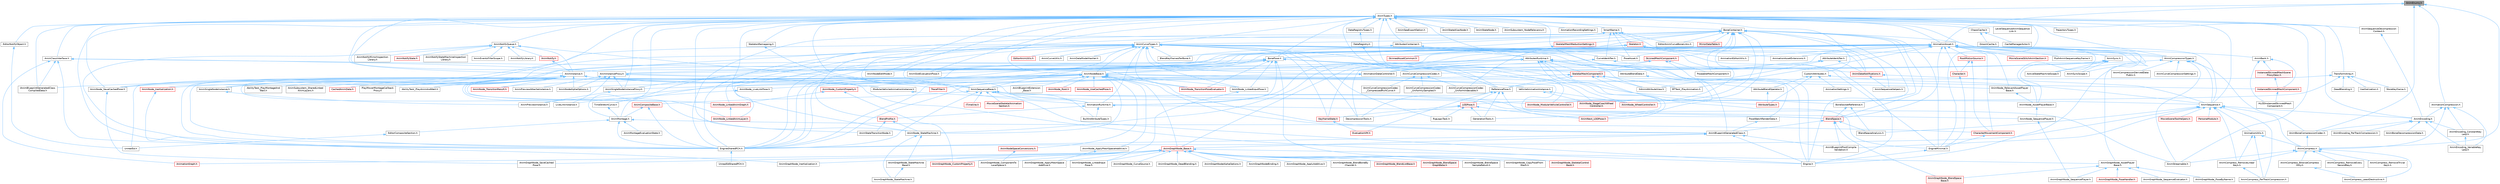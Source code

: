 digraph "AnimEnums.h"
{
 // INTERACTIVE_SVG=YES
 // LATEX_PDF_SIZE
  bgcolor="transparent";
  edge [fontname=Helvetica,fontsize=10,labelfontname=Helvetica,labelfontsize=10];
  node [fontname=Helvetica,fontsize=10,shape=box,height=0.2,width=0.4];
  Node1 [id="Node000001",label="AnimEnums.h",height=0.2,width=0.4,color="gray40", fillcolor="grey60", style="filled", fontcolor="black",tooltip=" "];
  Node1 -> Node2 [id="edge1_Node000001_Node000002",dir="back",color="steelblue1",style="solid",tooltip=" "];
  Node2 [id="Node000002",label="AnimBoneCompressionCodec.h",height=0.2,width=0.4,color="grey40", fillcolor="white", style="filled",URL="$dd/dc3/AnimBoneCompressionCodec_8h.html",tooltip=" "];
  Node2 -> Node3 [id="edge2_Node000002_Node000003",dir="back",color="steelblue1",style="solid",tooltip=" "];
  Node3 [id="Node000003",label="AnimCompress.h",height=0.2,width=0.4,color="grey40", fillcolor="white", style="filled",URL="$dd/d6d/AnimCompress_8h.html",tooltip=" "];
  Node3 -> Node4 [id="edge3_Node000003_Node000004",dir="back",color="steelblue1",style="solid",tooltip=" "];
  Node4 [id="Node000004",label="AnimCompress_BitwiseCompress\lOnly.h",height=0.2,width=0.4,color="grey40", fillcolor="white", style="filled",URL="$df/dd5/AnimCompress__BitwiseCompressOnly_8h.html",tooltip=" "];
  Node4 -> Node5 [id="edge4_Node000004_Node000005",dir="back",color="steelblue1",style="solid",tooltip=" "];
  Node5 [id="Node000005",label="AnimCompress_LeastDestructive.h",height=0.2,width=0.4,color="grey40", fillcolor="white", style="filled",URL="$da/d93/AnimCompress__LeastDestructive_8h.html",tooltip=" "];
  Node3 -> Node5 [id="edge5_Node000003_Node000005",dir="back",color="steelblue1",style="solid",tooltip=" "];
  Node3 -> Node6 [id="edge6_Node000003_Node000006",dir="back",color="steelblue1",style="solid",tooltip=" "];
  Node6 [id="Node000006",label="AnimCompress_RemoveEvery\lSecondKey.h",height=0.2,width=0.4,color="grey40", fillcolor="white", style="filled",URL="$d6/dc2/AnimCompress__RemoveEverySecondKey_8h.html",tooltip=" "];
  Node3 -> Node7 [id="edge7_Node000003_Node000007",dir="back",color="steelblue1",style="solid",tooltip=" "];
  Node7 [id="Node000007",label="AnimCompress_RemoveLinear\lKeys.h",height=0.2,width=0.4,color="grey40", fillcolor="white", style="filled",URL="$d1/d0a/AnimCompress__RemoveLinearKeys_8h.html",tooltip=" "];
  Node7 -> Node8 [id="edge8_Node000007_Node000008",dir="back",color="steelblue1",style="solid",tooltip=" "];
  Node8 [id="Node000008",label="AnimCompress_PerTrackCompression.h",height=0.2,width=0.4,color="grey40", fillcolor="white", style="filled",URL="$d1/d22/AnimCompress__PerTrackCompression_8h.html",tooltip=" "];
  Node3 -> Node9 [id="edge9_Node000003_Node000009",dir="back",color="steelblue1",style="solid",tooltip=" "];
  Node9 [id="Node000009",label="AnimCompress_RemoveTrivial\lKeys.h",height=0.2,width=0.4,color="grey40", fillcolor="white", style="filled",URL="$d0/d60/AnimCompress__RemoveTrivialKeys_8h.html",tooltip=" "];
  Node3 -> Node10 [id="edge10_Node000003_Node000010",dir="back",color="steelblue1",style="solid",tooltip=" "];
  Node10 [id="Node000010",label="AnimStreamable.h",height=0.2,width=0.4,color="grey40", fillcolor="white", style="filled",URL="$d1/d46/AnimStreamable_8h.html",tooltip=" "];
  Node1 -> Node3 [id="edge11_Node000001_Node000003",dir="back",color="steelblue1",style="solid",tooltip=" "];
  Node1 -> Node11 [id="edge12_Node000001_Node000011",dir="back",color="steelblue1",style="solid",tooltip=" "];
  Node11 [id="Node000011",label="AnimTypes.h",height=0.2,width=0.4,color="grey40", fillcolor="white", style="filled",URL="$d5/d84/AnimTypes_8h.html",tooltip=" "];
  Node11 -> Node12 [id="edge13_Node000011_Node000012",dir="back",color="steelblue1",style="solid",tooltip=" "];
  Node12 [id="Node000012",label="AnimBlueprintGeneratedClass.h",height=0.2,width=0.4,color="grey40", fillcolor="white", style="filled",URL="$dc/d81/AnimBlueprintGeneratedClass_8h.html",tooltip=" "];
  Node12 -> Node13 [id="edge14_Node000012_Node000013",dir="back",color="steelblue1",style="solid",tooltip=" "];
  Node13 [id="Node000013",label="AnimBlueprintPostCompile\lValidation.h",height=0.2,width=0.4,color="grey40", fillcolor="white", style="filled",URL="$de/d1b/AnimBlueprintPostCompileValidation_8h.html",tooltip=" "];
  Node12 -> Node14 [id="edge15_Node000012_Node000014",dir="back",color="steelblue1",style="solid",tooltip=" "];
  Node14 [id="Node000014",label="AnimGraphNode_Base.h",height=0.2,width=0.4,color="red", fillcolor="#FFF0F0", style="filled",URL="$d0/dfb/AnimGraphNode__Base_8h.html",tooltip=" "];
  Node14 -> Node15 [id="edge16_Node000014_Node000015",dir="back",color="steelblue1",style="solid",tooltip=" "];
  Node15 [id="Node000015",label="AnimGraphNodeAlphaOptions.h",height=0.2,width=0.4,color="grey40", fillcolor="white", style="filled",URL="$d6/df6/AnimGraphNodeAlphaOptions_8h.html",tooltip=" "];
  Node14 -> Node16 [id="edge17_Node000014_Node000016",dir="back",color="steelblue1",style="solid",tooltip=" "];
  Node16 [id="Node000016",label="AnimGraphNodeBinding.h",height=0.2,width=0.4,color="grey40", fillcolor="white", style="filled",URL="$d6/d3b/AnimGraphNodeBinding_8h.html",tooltip=" "];
  Node14 -> Node17 [id="edge18_Node000014_Node000017",dir="back",color="steelblue1",style="solid",tooltip=" "];
  Node17 [id="Node000017",label="AnimGraphNode_ApplyAdditive.h",height=0.2,width=0.4,color="grey40", fillcolor="white", style="filled",URL="$da/d67/AnimGraphNode__ApplyAdditive_8h.html",tooltip=" "];
  Node14 -> Node18 [id="edge19_Node000014_Node000018",dir="back",color="steelblue1",style="solid",tooltip=" "];
  Node18 [id="Node000018",label="AnimGraphNode_ApplyMeshSpace\lAdditive.h",height=0.2,width=0.4,color="grey40", fillcolor="white", style="filled",URL="$dd/dc4/AnimGraphNode__ApplyMeshSpaceAdditive_8h.html",tooltip=" "];
  Node14 -> Node19 [id="edge20_Node000014_Node000019",dir="back",color="steelblue1",style="solid",tooltip=" "];
  Node19 [id="Node000019",label="AnimGraphNode_AssetPlayer\lBase.h",height=0.2,width=0.4,color="grey40", fillcolor="white", style="filled",URL="$d1/d4f/AnimGraphNode__AssetPlayerBase_8h.html",tooltip=" "];
  Node19 -> Node20 [id="edge21_Node000019_Node000020",dir="back",color="steelblue1",style="solid",tooltip=" "];
  Node20 [id="Node000020",label="AnimGraphNode_BlendSpace\lBase.h",height=0.2,width=0.4,color="red", fillcolor="#FFF0F0", style="filled",URL="$d7/d6d/AnimGraphNode__BlendSpaceBase_8h.html",tooltip=" "];
  Node19 -> Node25 [id="edge22_Node000019_Node000025",dir="back",color="steelblue1",style="solid",tooltip=" "];
  Node25 [id="Node000025",label="AnimGraphNode_PoseByName.h",height=0.2,width=0.4,color="grey40", fillcolor="white", style="filled",URL="$d7/d02/AnimGraphNode__PoseByName_8h.html",tooltip=" "];
  Node19 -> Node26 [id="edge23_Node000019_Node000026",dir="back",color="steelblue1",style="solid",tooltip=" "];
  Node26 [id="Node000026",label="AnimGraphNode_PoseHandler.h",height=0.2,width=0.4,color="red", fillcolor="#FFF0F0", style="filled",URL="$df/dfb/AnimGraphNode__PoseHandler_8h.html",tooltip=" "];
  Node19 -> Node29 [id="edge24_Node000019_Node000029",dir="back",color="steelblue1",style="solid",tooltip=" "];
  Node29 [id="Node000029",label="AnimGraphNode_SequenceEvaluator.h",height=0.2,width=0.4,color="grey40", fillcolor="white", style="filled",URL="$d1/d1c/AnimGraphNode__SequenceEvaluator_8h.html",tooltip=" "];
  Node19 -> Node30 [id="edge25_Node000019_Node000030",dir="back",color="steelblue1",style="solid",tooltip=" "];
  Node30 [id="Node000030",label="AnimGraphNode_SequencePlayer.h",height=0.2,width=0.4,color="grey40", fillcolor="white", style="filled",URL="$d2/d91/AnimGraphNode__SequencePlayer_8h.html",tooltip=" "];
  Node14 -> Node31 [id="edge26_Node000014_Node000031",dir="back",color="steelblue1",style="solid",tooltip=" "];
  Node31 [id="Node000031",label="AnimGraphNode_BlendBoneBy\lChannel.h",height=0.2,width=0.4,color="grey40", fillcolor="white", style="filled",URL="$de/da9/AnimGraphNode__BlendBoneByChannel_8h.html",tooltip=" "];
  Node14 -> Node32 [id="edge27_Node000014_Node000032",dir="back",color="steelblue1",style="solid",tooltip=" "];
  Node32 [id="Node000032",label="AnimGraphNode_BlendListBase.h",height=0.2,width=0.4,color="red", fillcolor="#FFF0F0", style="filled",URL="$d7/d20/AnimGraphNode__BlendListBase_8h.html",tooltip=" "];
  Node14 -> Node37 [id="edge28_Node000014_Node000037",dir="back",color="steelblue1",style="solid",tooltip=" "];
  Node37 [id="Node000037",label="AnimGraphNode_BlendSpace\lGraphBase.h",height=0.2,width=0.4,color="red", fillcolor="#FFF0F0", style="filled",URL="$d6/d44/AnimGraphNode__BlendSpaceGraphBase_8h.html",tooltip=" "];
  Node14 -> Node40 [id="edge29_Node000014_Node000040",dir="back",color="steelblue1",style="solid",tooltip=" "];
  Node40 [id="Node000040",label="AnimGraphNode_BlendSpace\lSampleResult.h",height=0.2,width=0.4,color="grey40", fillcolor="white", style="filled",URL="$de/df8/AnimGraphNode__BlendSpaceSampleResult_8h.html",tooltip=" "];
  Node14 -> Node41 [id="edge30_Node000014_Node000041",dir="back",color="steelblue1",style="solid",tooltip=" "];
  Node41 [id="Node000041",label="AnimGraphNode_ComponentTo\lLocalSpace.h",height=0.2,width=0.4,color="grey40", fillcolor="white", style="filled",URL="$d1/d3f/AnimGraphNode__ComponentToLocalSpace_8h.html",tooltip=" "];
  Node14 -> Node42 [id="edge31_Node000014_Node000042",dir="back",color="steelblue1",style="solid",tooltip=" "];
  Node42 [id="Node000042",label="AnimGraphNode_CopyPoseFrom\lMesh.h",height=0.2,width=0.4,color="grey40", fillcolor="white", style="filled",URL="$d6/d71/AnimGraphNode__CopyPoseFromMesh_8h.html",tooltip=" "];
  Node14 -> Node43 [id="edge32_Node000014_Node000043",dir="back",color="steelblue1",style="solid",tooltip=" "];
  Node43 [id="Node000043",label="AnimGraphNode_CurveSource.h",height=0.2,width=0.4,color="grey40", fillcolor="white", style="filled",URL="$dc/de5/AnimGraphNode__CurveSource_8h.html",tooltip=" "];
  Node14 -> Node44 [id="edge33_Node000014_Node000044",dir="back",color="steelblue1",style="solid",tooltip=" "];
  Node44 [id="Node000044",label="AnimGraphNode_CustomProperty.h",height=0.2,width=0.4,color="red", fillcolor="#FFF0F0", style="filled",URL="$d8/d3f/AnimGraphNode__CustomProperty_8h.html",tooltip=" "];
  Node14 -> Node48 [id="edge34_Node000014_Node000048",dir="back",color="steelblue1",style="solid",tooltip=" "];
  Node48 [id="Node000048",label="AnimGraphNode_DeadBlending.h",height=0.2,width=0.4,color="grey40", fillcolor="white", style="filled",URL="$d8/d73/AnimGraphNode__DeadBlending_8h.html",tooltip=" "];
  Node14 -> Node49 [id="edge35_Node000014_Node000049",dir="back",color="steelblue1",style="solid",tooltip=" "];
  Node49 [id="Node000049",label="AnimGraphNode_Inertialization.h",height=0.2,width=0.4,color="grey40", fillcolor="white", style="filled",URL="$d7/d66/AnimGraphNode__Inertialization_8h.html",tooltip=" "];
  Node14 -> Node50 [id="edge36_Node000014_Node000050",dir="back",color="steelblue1",style="solid",tooltip=" "];
  Node50 [id="Node000050",label="AnimGraphNode_LinkedInput\lPose.h",height=0.2,width=0.4,color="grey40", fillcolor="white", style="filled",URL="$d7/d8c/AnimGraphNode__LinkedInputPose_8h.html",tooltip=" "];
  Node14 -> Node64 [id="edge37_Node000014_Node000064",dir="back",color="steelblue1",style="solid",tooltip=" "];
  Node64 [id="Node000064",label="AnimGraphNode_SaveCached\lPose.h",height=0.2,width=0.4,color="grey40", fillcolor="white", style="filled",URL="$df/d5e/AnimGraphNode__SaveCachedPose_8h.html",tooltip=" "];
  Node14 -> Node66 [id="edge38_Node000014_Node000066",dir="back",color="steelblue1",style="solid",tooltip=" "];
  Node66 [id="Node000066",label="AnimGraphNode_SkeletalControl\lBase.h",height=0.2,width=0.4,color="red", fillcolor="#FFF0F0", style="filled",URL="$d9/dff/AnimGraphNode__SkeletalControlBase_8h.html",tooltip=" "];
  Node14 -> Node92 [id="edge39_Node000014_Node000092",dir="back",color="steelblue1",style="solid",tooltip=" "];
  Node92 [id="Node000092",label="AnimGraphNode_StateMachine\lBase.h",height=0.2,width=0.4,color="grey40", fillcolor="white", style="filled",URL="$dc/d11/AnimGraphNode__StateMachineBase_8h.html",tooltip=" "];
  Node92 -> Node93 [id="edge40_Node000092_Node000093",dir="back",color="steelblue1",style="solid",tooltip=" "];
  Node93 [id="Node000093",label="AnimGraphNode_StateMachine.h",height=0.2,width=0.4,color="grey40", fillcolor="white", style="filled",URL="$d9/d4d/AnimGraphNode__StateMachine_8h.html",tooltip=" "];
  Node14 -> Node100 [id="edge41_Node000014_Node000100",dir="back",color="steelblue1",style="solid",tooltip=" "];
  Node100 [id="Node000100",label="AnimationGraph.h",height=0.2,width=0.4,color="red", fillcolor="#FFF0F0", style="filled",URL="$df/d2e/AnimationGraph_8h.html",tooltip=" "];
  Node12 -> Node106 [id="edge42_Node000012_Node000106",dir="back",color="steelblue1",style="solid",tooltip=" "];
  Node106 [id="Node000106",label="Engine.h",height=0.2,width=0.4,color="grey40", fillcolor="white", style="filled",URL="$d1/d34/Public_2Engine_8h.html",tooltip=" "];
  Node12 -> Node107 [id="edge43_Node000012_Node000107",dir="back",color="steelblue1",style="solid",tooltip=" "];
  Node107 [id="Node000107",label="EngineSharedPCH.h",height=0.2,width=0.4,color="grey40", fillcolor="white", style="filled",URL="$dc/dbb/EngineSharedPCH_8h.html",tooltip=" "];
  Node107 -> Node108 [id="edge44_Node000107_Node000108",dir="back",color="steelblue1",style="solid",tooltip=" "];
  Node108 [id="Node000108",label="UnrealEdSharedPCH.h",height=0.2,width=0.4,color="grey40", fillcolor="white", style="filled",URL="$d1/de6/UnrealEdSharedPCH_8h.html",tooltip=" "];
  Node11 -> Node109 [id="edge45_Node000011_Node000109",dir="back",color="steelblue1",style="solid",tooltip=" "];
  Node109 [id="Node000109",label="AnimClassInterface.h",height=0.2,width=0.4,color="grey40", fillcolor="white", style="filled",URL="$df/dce/AnimClassInterface_8h.html",tooltip=" "];
  Node109 -> Node12 [id="edge46_Node000109_Node000012",dir="back",color="steelblue1",style="solid",tooltip=" "];
  Node109 -> Node110 [id="edge47_Node000109_Node000110",dir="back",color="steelblue1",style="solid",tooltip=" "];
  Node110 [id="Node000110",label="AnimInstanceProxy.h",height=0.2,width=0.4,color="grey40", fillcolor="white", style="filled",URL="$d6/d6e/AnimInstanceProxy_8h.html",tooltip=" "];
  Node110 -> Node111 [id="edge48_Node000110_Node000111",dir="back",color="steelblue1",style="solid",tooltip=" "];
  Node111 [id="Node000111",label="AnimNodeAlphaOptions.h",height=0.2,width=0.4,color="grey40", fillcolor="white", style="filled",URL="$df/d96/AnimNodeAlphaOptions_8h.html",tooltip=" "];
  Node110 -> Node112 [id="edge49_Node000110_Node000112",dir="back",color="steelblue1",style="solid",tooltip=" "];
  Node112 [id="Node000112",label="AnimPreviewAttacheInstance.h",height=0.2,width=0.4,color="grey40", fillcolor="white", style="filled",URL="$d8/dda/AnimPreviewAttacheInstance_8h.html",tooltip=" "];
  Node110 -> Node113 [id="edge50_Node000110_Node000113",dir="back",color="steelblue1",style="solid",tooltip=" "];
  Node113 [id="Node000113",label="AnimSingleNodeInstanceProxy.h",height=0.2,width=0.4,color="grey40", fillcolor="white", style="filled",URL="$dc/de5/AnimSingleNodeInstanceProxy_8h.html",tooltip=" "];
  Node113 -> Node114 [id="edge51_Node000113_Node000114",dir="back",color="steelblue1",style="solid",tooltip=" "];
  Node114 [id="Node000114",label="AnimPreviewInstance.h",height=0.2,width=0.4,color="grey40", fillcolor="white", style="filled",URL="$d1/d84/AnimPreviewInstance_8h.html",tooltip=" "];
  Node110 -> Node115 [id="edge52_Node000110_Node000115",dir="back",color="steelblue1",style="solid",tooltip=" "];
  Node115 [id="Node000115",label="LiveLinkInstance.h",height=0.2,width=0.4,color="grey40", fillcolor="white", style="filled",URL="$d5/d97/LiveLinkInstance_8h.html",tooltip=" "];
  Node110 -> Node116 [id="edge53_Node000110_Node000116",dir="back",color="steelblue1",style="solid",tooltip=" "];
  Node116 [id="Node000116",label="ModularVehicleAnimationInstance.h",height=0.2,width=0.4,color="grey40", fillcolor="white", style="filled",URL="$d9/d14/ModularVehicleAnimationInstance_8h.html",tooltip=" "];
  Node116 -> Node117 [id="edge54_Node000116_Node000117",dir="back",color="steelblue1",style="solid",tooltip=" "];
  Node117 [id="Node000117",label="AnimNode_ModularVehicleController.h",height=0.2,width=0.4,color="red", fillcolor="#FFF0F0", style="filled",URL="$d8/d10/AnimNode__ModularVehicleController_8h.html",tooltip=" "];
  Node110 -> Node118 [id="edge55_Node000110_Node000118",dir="back",color="steelblue1",style="solid",tooltip=" "];
  Node118 [id="Node000118",label="VehicleAnimationInstance.h",height=0.2,width=0.4,color="grey40", fillcolor="white", style="filled",URL="$d4/dc8/VehicleAnimationInstance_8h.html",tooltip=" "];
  Node118 -> Node119 [id="edge56_Node000118_Node000119",dir="back",color="steelblue1",style="solid",tooltip=" "];
  Node119 [id="Node000119",label="AnimNode_StageCoachWheel\lController.h",height=0.2,width=0.4,color="red", fillcolor="#FFF0F0", style="filled",URL="$d0/d68/AnimNode__StageCoachWheelController_8h.html",tooltip=" "];
  Node118 -> Node120 [id="edge57_Node000118_Node000120",dir="back",color="steelblue1",style="solid",tooltip=" "];
  Node120 [id="Node000120",label="AnimNode_WheelController.h",height=0.2,width=0.4,color="red", fillcolor="#FFF0F0", style="filled",URL="$d4/dbf/AnimNode__WheelController_8h.html",tooltip=" "];
  Node109 -> Node100 [id="edge58_Node000109_Node000100",dir="back",color="steelblue1",style="solid",tooltip=" "];
  Node109 -> Node107 [id="edge59_Node000109_Node000107",dir="back",color="steelblue1",style="solid",tooltip=" "];
  Node109 -> Node121 [id="edge60_Node000109_Node000121",dir="back",color="steelblue1",style="solid",tooltip=" "];
  Node121 [id="Node000121",label="IAnimBlueprintGeneratedClass\lCompiledData.h",height=0.2,width=0.4,color="grey40", fillcolor="white", style="filled",URL="$d6/de8/IAnimBlueprintGeneratedClassCompiledData_8h.html",tooltip=" "];
  Node11 -> Node122 [id="edge61_Node000011_Node000122",dir="back",color="steelblue1",style="solid",tooltip=" "];
  Node122 [id="Node000122",label="AnimCompressionTypes.h",height=0.2,width=0.4,color="grey40", fillcolor="white", style="filled",URL="$d1/d3b/AnimCompressionTypes_8h.html",tooltip=" "];
  Node122 -> Node2 [id="edge62_Node000122_Node000002",dir="back",color="steelblue1",style="solid",tooltip=" "];
  Node122 -> Node123 [id="edge63_Node000122_Node000123",dir="back",color="steelblue1",style="solid",tooltip=" "];
  Node123 [id="Node000123",label="AnimCompressionDerivedData\lPublic.h",height=0.2,width=0.4,color="grey40", fillcolor="white", style="filled",URL="$dc/d36/AnimCompressionDerivedDataPublic_8h.html",tooltip=" "];
  Node122 -> Node124 [id="edge64_Node000122_Node000124",dir="back",color="steelblue1",style="solid",tooltip=" "];
  Node124 [id="Node000124",label="AnimCurveCompressionCodec.h",height=0.2,width=0.4,color="grey40", fillcolor="white", style="filled",URL="$d3/d77/AnimCurveCompressionCodec_8h.html",tooltip=" "];
  Node124 -> Node125 [id="edge65_Node000124_Node000125",dir="back",color="steelblue1",style="solid",tooltip=" "];
  Node125 [id="Node000125",label="AnimCurveCompressionCodec\l_CompressedRichCurve.h",height=0.2,width=0.4,color="grey40", fillcolor="white", style="filled",URL="$db/d72/AnimCurveCompressionCodec__CompressedRichCurve_8h.html",tooltip=" "];
  Node124 -> Node126 [id="edge66_Node000124_Node000126",dir="back",color="steelblue1",style="solid",tooltip=" "];
  Node126 [id="Node000126",label="AnimCurveCompressionCodec\l_UniformIndexable.h",height=0.2,width=0.4,color="grey40", fillcolor="white", style="filled",URL="$d7/d0a/AnimCurveCompressionCodec__UniformIndexable_8h.html",tooltip=" "];
  Node124 -> Node127 [id="edge67_Node000124_Node000127",dir="back",color="steelblue1",style="solid",tooltip=" "];
  Node127 [id="Node000127",label="AnimCurveCompressionCodec\l_UniformlySampled.h",height=0.2,width=0.4,color="grey40", fillcolor="white", style="filled",URL="$da/d4c/AnimCurveCompressionCodec__UniformlySampled_8h.html",tooltip=" "];
  Node122 -> Node128 [id="edge68_Node000122_Node000128",dir="back",color="steelblue1",style="solid",tooltip=" "];
  Node128 [id="Node000128",label="AnimCurveCompressionSettings.h",height=0.2,width=0.4,color="grey40", fillcolor="white", style="filled",URL="$d0/d49/AnimCurveCompressionSettings_8h.html",tooltip=" "];
  Node122 -> Node129 [id="edge69_Node000122_Node000129",dir="back",color="steelblue1",style="solid",tooltip=" "];
  Node129 [id="Node000129",label="AnimSequence.h",height=0.2,width=0.4,color="grey40", fillcolor="white", style="filled",URL="$d0/d8a/AnimSequence_8h.html",tooltip=" "];
  Node129 -> Node13 [id="edge70_Node000129_Node000013",dir="back",color="steelblue1",style="solid",tooltip=" "];
  Node129 -> Node3 [id="edge71_Node000129_Node000003",dir="back",color="steelblue1",style="solid",tooltip=" "];
  Node129 -> Node8 [id="edge72_Node000129_Node000008",dir="back",color="steelblue1",style="solid",tooltip=" "];
  Node129 -> Node7 [id="edge73_Node000129_Node000007",dir="back",color="steelblue1",style="solid",tooltip=" "];
  Node129 -> Node130 [id="edge74_Node000129_Node000130",dir="back",color="steelblue1",style="solid",tooltip=" "];
  Node130 [id="Node000130",label="AnimEncoding.h",height=0.2,width=0.4,color="grey40", fillcolor="white", style="filled",URL="$d9/dfd/AnimEncoding_8h.html",tooltip=" "];
  Node130 -> Node2 [id="edge75_Node000130_Node000002",dir="back",color="steelblue1",style="solid",tooltip=" "];
  Node130 -> Node131 [id="edge76_Node000130_Node000131",dir="back",color="steelblue1",style="solid",tooltip=" "];
  Node131 [id="Node000131",label="AnimBoneDecompressionData.h",height=0.2,width=0.4,color="grey40", fillcolor="white", style="filled",URL="$d9/d92/AnimBoneDecompressionData_8h.html",tooltip=" "];
  Node130 -> Node132 [id="edge77_Node000130_Node000132",dir="back",color="steelblue1",style="solid",tooltip=" "];
  Node132 [id="Node000132",label="AnimEncoding_ConstantKey\lLerp.h",height=0.2,width=0.4,color="grey40", fillcolor="white", style="filled",URL="$d8/d74/AnimEncoding__ConstantKeyLerp_8h.html",tooltip=" "];
  Node132 -> Node133 [id="edge78_Node000132_Node000133",dir="back",color="steelblue1",style="solid",tooltip=" "];
  Node133 [id="Node000133",label="AnimEncoding_VariableKey\lLerp.h",height=0.2,width=0.4,color="grey40", fillcolor="white", style="filled",URL="$d7/d4b/AnimEncoding__VariableKeyLerp_8h.html",tooltip=" "];
  Node130 -> Node134 [id="edge79_Node000130_Node000134",dir="back",color="steelblue1",style="solid",tooltip=" "];
  Node134 [id="Node000134",label="AnimEncoding_PerTrackCompression.h",height=0.2,width=0.4,color="grey40", fillcolor="white", style="filled",URL="$dc/d27/AnimEncoding__PerTrackCompression_8h.html",tooltip=" "];
  Node130 -> Node133 [id="edge80_Node000130_Node000133",dir="back",color="steelblue1",style="solid",tooltip=" "];
  Node129 -> Node135 [id="edge81_Node000129_Node000135",dir="back",color="steelblue1",style="solid",tooltip=" "];
  Node135 [id="Node000135",label="AnimationUtils.h",height=0.2,width=0.4,color="grey40", fillcolor="white", style="filled",URL="$d6/db6/AnimationUtils_8h.html",tooltip=" "];
  Node135 -> Node3 [id="edge82_Node000135_Node000003",dir="back",color="steelblue1",style="solid",tooltip=" "];
  Node135 -> Node8 [id="edge83_Node000135_Node000008",dir="back",color="steelblue1",style="solid",tooltip=" "];
  Node135 -> Node7 [id="edge84_Node000135_Node000007",dir="back",color="steelblue1",style="solid",tooltip=" "];
  Node129 -> Node136 [id="edge85_Node000129_Node000136",dir="back",color="steelblue1",style="solid",tooltip=" "];
  Node136 [id="Node000136",label="BlendSpaceAnalysis.h",height=0.2,width=0.4,color="grey40", fillcolor="white", style="filled",URL="$d7/daf/BlendSpaceAnalysis_8h.html",tooltip=" "];
  Node129 -> Node107 [id="edge86_Node000129_Node000107",dir="back",color="steelblue1",style="solid",tooltip=" "];
  Node129 -> Node137 [id="edge87_Node000129_Node000137",dir="back",color="steelblue1",style="solid",tooltip=" "];
  Node137 [id="Node000137",label="MovieSceneToolHelpers.h",height=0.2,width=0.4,color="red", fillcolor="#FFF0F0", style="filled",URL="$d4/d0e/MovieSceneToolHelpers_8h.html",tooltip=" "];
  Node129 -> Node142 [id="edge88_Node000129_Node000142",dir="back",color="steelblue1",style="solid",tooltip=" "];
  Node142 [id="Node000142",label="PersonaModule.h",height=0.2,width=0.4,color="red", fillcolor="#FFF0F0", style="filled",URL="$de/d74/PersonaModule_8h.html",tooltip=" "];
  Node122 -> Node10 [id="edge89_Node000122_Node000010",dir="back",color="steelblue1",style="solid",tooltip=" "];
  Node11 -> Node124 [id="edge90_Node000011_Node000124",dir="back",color="steelblue1",style="solid",tooltip=" "];
  Node11 -> Node144 [id="edge91_Node000011_Node000144",dir="back",color="steelblue1",style="solid",tooltip=" "];
  Node144 [id="Node000144",label="AnimCurveTypes.h",height=0.2,width=0.4,color="grey40", fillcolor="white", style="filled",URL="$d2/d19/AnimCurveTypes_8h.html",tooltip=" "];
  Node144 -> Node122 [id="edge92_Node000144_Node000122",dir="back",color="steelblue1",style="solid",tooltip=" "];
  Node144 -> Node145 [id="edge93_Node000144_Node000145",dir="back",color="steelblue1",style="solid",tooltip=" "];
  Node145 [id="Node000145",label="AnimCurveUtils.h",height=0.2,width=0.4,color="grey40", fillcolor="white", style="filled",URL="$d2/d99/AnimCurveUtils_8h.html",tooltip=" "];
  Node144 -> Node146 [id="edge94_Node000144_Node000146",dir="back",color="steelblue1",style="solid",tooltip=" "];
  Node146 [id="Node000146",label="AnimDataModelHasher.h",height=0.2,width=0.4,color="grey40", fillcolor="white", style="filled",URL="$d1/d21/AnimDataModelHasher_8h.html",tooltip=" "];
  Node144 -> Node147 [id="edge95_Node000144_Node000147",dir="back",color="steelblue1",style="solid",tooltip=" "];
  Node147 [id="Node000147",label="AnimDataNotifications.h",height=0.2,width=0.4,color="red", fillcolor="#FFF0F0", style="filled",URL="$df/dfa/AnimDataNotifications_8h.html",tooltip=" "];
  Node147 -> Node129 [id="edge96_Node000147_Node000129",dir="back",color="steelblue1",style="solid",tooltip=" "];
  Node147 -> Node183 [id="edge97_Node000147_Node000183",dir="back",color="steelblue1",style="solid",tooltip=" "];
  Node183 [id="Node000183",label="AnimSequenceHelpers.h",height=0.2,width=0.4,color="grey40", fillcolor="white", style="filled",URL="$dd/d12/AnimSequenceHelpers_8h.html",tooltip=" "];
  Node144 -> Node188 [id="edge98_Node000144_Node000188",dir="back",color="steelblue1",style="solid",tooltip=" "];
  Node188 [id="Node000188",label="AnimNext_LODPose.h",height=0.2,width=0.4,color="red", fillcolor="#FFF0F0", style="filled",URL="$d7/d76/AnimNext__LODPose_8h.html",tooltip=" "];
  Node144 -> Node192 [id="edge99_Node000144_Node000192",dir="back",color="steelblue1",style="solid",tooltip=" "];
  Node192 [id="Node000192",label="AnimNodeBase.h",height=0.2,width=0.4,color="grey40", fillcolor="white", style="filled",URL="$d9/dce/AnimNodeBase_8h.html",tooltip=" "];
  Node192 -> Node193 [id="edge100_Node000192_Node000193",dir="back",color="steelblue1",style="solid",tooltip=" "];
  Node193 [id="Node000193",label="AnimBlueprintExtension\l_Base.h",height=0.2,width=0.4,color="grey40", fillcolor="white", style="filled",URL="$d1/d73/AnimBlueprintExtension__Base_8h.html",tooltip=" "];
  Node192 -> Node12 [id="edge101_Node000192_Node000012",dir="back",color="steelblue1",style="solid",tooltip=" "];
  Node192 -> Node14 [id="edge102_Node000192_Node000014",dir="back",color="steelblue1",style="solid",tooltip=" "];
  Node192 -> Node111 [id="edge103_Node000192_Node000111",dir="back",color="steelblue1",style="solid",tooltip=" "];
  Node192 -> Node194 [id="edge104_Node000192_Node000194",dir="back",color="steelblue1",style="solid",tooltip=" "];
  Node194 [id="Node000194",label="AnimNodeSpaceConversions.h",height=0.2,width=0.4,color="red", fillcolor="#FFF0F0", style="filled",URL="$da/d0a/AnimNodeSpaceConversions_8h.html",tooltip=" "];
  Node194 -> Node41 [id="edge105_Node000194_Node000041",dir="back",color="steelblue1",style="solid",tooltip=" "];
  Node192 -> Node195 [id="edge106_Node000192_Node000195",dir="back",color="steelblue1",style="solid",tooltip=" "];
  Node195 [id="Node000195",label="AnimNode_ApplyMeshSpaceAdditive.h",height=0.2,width=0.4,color="grey40", fillcolor="white", style="filled",URL="$d9/d6b/AnimNode__ApplyMeshSpaceAdditive_8h.html",tooltip=" "];
  Node195 -> Node18 [id="edge107_Node000195_Node000018",dir="back",color="steelblue1",style="solid",tooltip=" "];
  Node192 -> Node196 [id="edge108_Node000192_Node000196",dir="back",color="steelblue1",style="solid",tooltip=" "];
  Node196 [id="Node000196",label="AnimNode_CustomProperty.h",height=0.2,width=0.4,color="red", fillcolor="#FFF0F0", style="filled",URL="$d3/ddc/AnimNode__CustomProperty_8h.html",tooltip=" "];
  Node196 -> Node44 [id="edge109_Node000196_Node000044",dir="back",color="steelblue1",style="solid",tooltip=" "];
  Node196 -> Node198 [id="edge110_Node000196_Node000198",dir="back",color="steelblue1",style="solid",tooltip=" "];
  Node198 [id="Node000198",label="AnimNode_LinkedAnimGraph.h",height=0.2,width=0.4,color="red", fillcolor="#FFF0F0", style="filled",URL="$d8/d5e/AnimNode__LinkedAnimGraph_8h.html",tooltip=" "];
  Node198 -> Node199 [id="edge111_Node000198_Node000199",dir="back",color="steelblue1",style="solid",tooltip=" "];
  Node199 [id="Node000199",label="AnimNode_LinkedAnimLayer.h",height=0.2,width=0.4,color="red", fillcolor="#FFF0F0", style="filled",URL="$da/d11/AnimNode__LinkedAnimLayer_8h.html",tooltip=" "];
  Node192 -> Node200 [id="edge112_Node000192_Node000200",dir="back",color="steelblue1",style="solid",tooltip=" "];
  Node200 [id="Node000200",label="AnimNode_Inertialization.h",height=0.2,width=0.4,color="red", fillcolor="#FFF0F0", style="filled",URL="$d8/d62/AnimNode__Inertialization_8h.html",tooltip=" "];
  Node200 -> Node49 [id="edge113_Node000200_Node000049",dir="back",color="steelblue1",style="solid",tooltip=" "];
  Node192 -> Node202 [id="edge114_Node000192_Node000202",dir="back",color="steelblue1",style="solid",tooltip=" "];
  Node202 [id="Node000202",label="AnimNode_LinkedInputPose.h",height=0.2,width=0.4,color="grey40", fillcolor="white", style="filled",URL="$d3/d07/AnimNode__LinkedInputPose_8h.html",tooltip=" "];
  Node202 -> Node50 [id="edge115_Node000202_Node000050",dir="back",color="steelblue1",style="solid",tooltip=" "];
  Node192 -> Node203 [id="edge116_Node000192_Node000203",dir="back",color="steelblue1",style="solid",tooltip=" "];
  Node203 [id="Node000203",label="AnimNode_LiveLinkPose.h",height=0.2,width=0.4,color="grey40", fillcolor="white", style="filled",URL="$df/d09/AnimNode__LiveLinkPose_8h.html",tooltip=" "];
  Node203 -> Node115 [id="edge117_Node000203_Node000115",dir="back",color="steelblue1",style="solid",tooltip=" "];
  Node192 -> Node204 [id="edge118_Node000192_Node000204",dir="back",color="steelblue1",style="solid",tooltip=" "];
  Node204 [id="Node000204",label="AnimNode_RelevantAssetPlayer\lBase.h",height=0.2,width=0.4,color="grey40", fillcolor="white", style="filled",URL="$d5/d02/AnimNode__RelevantAssetPlayerBase_8h.html",tooltip=" "];
  Node204 -> Node205 [id="edge119_Node000204_Node000205",dir="back",color="steelblue1",style="solid",tooltip=" "];
  Node205 [id="Node000205",label="AnimNode_AssetPlayerBase.h",height=0.2,width=0.4,color="grey40", fillcolor="white", style="filled",URL="$db/d4a/AnimNode__AssetPlayerBase_8h.html",tooltip=" "];
  Node205 -> Node161 [id="edge120_Node000205_Node000161",dir="back",color="steelblue1",style="solid",tooltip=" "];
  Node161 [id="Node000161",label="AnimNode_SequencePlayer.h",height=0.2,width=0.4,color="grey40", fillcolor="white", style="filled",URL="$d6/d7e/AnimNode__SequencePlayer_8h.html",tooltip=" "];
  Node161 -> Node30 [id="edge121_Node000161_Node000030",dir="back",color="steelblue1",style="solid",tooltip=" "];
  Node192 -> Node206 [id="edge122_Node000192_Node000206",dir="back",color="steelblue1",style="solid",tooltip=" "];
  Node206 [id="Node000206",label="AnimNode_Root.h",height=0.2,width=0.4,color="red", fillcolor="#FFF0F0", style="filled",URL="$d3/d2c/AnimNode__Root_8h.html",tooltip=" "];
  Node192 -> Node208 [id="edge123_Node000192_Node000208",dir="back",color="steelblue1",style="solid",tooltip=" "];
  Node208 [id="Node000208",label="AnimNode_SaveCachedPose.h",height=0.2,width=0.4,color="grey40", fillcolor="white", style="filled",URL="$d8/d46/AnimNode__SaveCachedPose_8h.html",tooltip=" "];
  Node208 -> Node64 [id="edge124_Node000208_Node000064",dir="back",color="steelblue1",style="solid",tooltip=" "];
  Node192 -> Node164 [id="edge125_Node000192_Node000164",dir="back",color="steelblue1",style="solid",tooltip=" "];
  Node164 [id="Node000164",label="AnimNode_StateMachine.h",height=0.2,width=0.4,color="grey40", fillcolor="white", style="filled",URL="$df/d8f/AnimNode__StateMachine_8h.html",tooltip=" "];
  Node164 -> Node93 [id="edge126_Node000164_Node000093",dir="back",color="steelblue1",style="solid",tooltip=" "];
  Node164 -> Node92 [id="edge127_Node000164_Node000092",dir="back",color="steelblue1",style="solid",tooltip=" "];
  Node192 -> Node209 [id="edge128_Node000192_Node000209",dir="back",color="steelblue1",style="solid",tooltip=" "];
  Node209 [id="Node000209",label="AnimNode_TransitionPoseEvaluator.h",height=0.2,width=0.4,color="red", fillcolor="#FFF0F0", style="filled",URL="$db/df6/AnimNode__TransitionPoseEvaluator_8h.html",tooltip=" "];
  Node192 -> Node210 [id="edge129_Node000192_Node000210",dir="back",color="steelblue1",style="solid",tooltip=" "];
  Node210 [id="Node000210",label="AnimNode_TransitionResult.h",height=0.2,width=0.4,color="red", fillcolor="#FFF0F0", style="filled",URL="$d7/d1b/AnimNode__TransitionResult_8h.html",tooltip=" "];
  Node192 -> Node211 [id="edge130_Node000192_Node000211",dir="back",color="steelblue1",style="solid",tooltip=" "];
  Node211 [id="Node000211",label="AnimNode_UseCachedPose.h",height=0.2,width=0.4,color="red", fillcolor="#FFF0F0", style="filled",URL="$de/d6a/AnimNode__UseCachedPose_8h.html",tooltip=" "];
  Node192 -> Node113 [id="edge131_Node000192_Node000113",dir="back",color="steelblue1",style="solid",tooltip=" "];
  Node192 -> Node169 [id="edge132_Node000192_Node000169",dir="back",color="steelblue1",style="solid",tooltip=" "];
  Node169 [id="Node000169",label="BlendSpace.h",height=0.2,width=0.4,color="red", fillcolor="#FFF0F0", style="filled",URL="$d7/d9b/BlendSpace_8h.html",tooltip=" "];
  Node169 -> Node12 [id="edge133_Node000169_Node000012",dir="back",color="steelblue1",style="solid",tooltip=" "];
  Node169 -> Node13 [id="edge134_Node000169_Node000013",dir="back",color="steelblue1",style="solid",tooltip=" "];
  Node169 -> Node20 [id="edge135_Node000169_Node000020",dir="back",color="steelblue1",style="solid",tooltip=" "];
  Node169 -> Node136 [id="edge136_Node000169_Node000136",dir="back",color="steelblue1",style="solid",tooltip=" "];
  Node192 -> Node107 [id="edge137_Node000192_Node000107",dir="back",color="steelblue1",style="solid",tooltip=" "];
  Node192 -> Node121 [id="edge138_Node000192_Node000121",dir="back",color="steelblue1",style="solid",tooltip=" "];
  Node144 -> Node200 [id="edge139_Node000144_Node000200",dir="back",color="steelblue1",style="solid",tooltip=" "];
  Node144 -> Node198 [id="edge140_Node000144_Node000198",dir="back",color="steelblue1",style="solid",tooltip=" "];
  Node144 -> Node199 [id="edge141_Node000144_Node000199",dir="back",color="steelblue1",style="solid",tooltip=" "];
  Node144 -> Node202 [id="edge142_Node000144_Node000202",dir="back",color="steelblue1",style="solid",tooltip=" "];
  Node144 -> Node208 [id="edge143_Node000144_Node000208",dir="back",color="steelblue1",style="solid",tooltip=" "];
  Node144 -> Node209 [id="edge144_Node000144_Node000209",dir="back",color="steelblue1",style="solid",tooltip=" "];
  Node144 -> Node149 [id="edge145_Node000144_Node000149",dir="back",color="steelblue1",style="solid",tooltip=" "];
  Node149 [id="Node000149",label="AnimSequenceBase.h",height=0.2,width=0.4,color="grey40", fillcolor="white", style="filled",URL="$db/d58/AnimSequenceBase_8h.html",tooltip=" "];
  Node149 -> Node150 [id="edge146_Node000149_Node000150",dir="back",color="steelblue1",style="solid",tooltip=" "];
  Node150 [id="Node000150",label="AnimCompositeBase.h",height=0.2,width=0.4,color="red", fillcolor="#FFF0F0", style="filled",URL="$de/dc9/AnimCompositeBase_8h.html",tooltip=" "];
  Node150 -> Node152 [id="edge147_Node000150_Node000152",dir="back",color="steelblue1",style="solid",tooltip=" "];
  Node152 [id="Node000152",label="AnimMontage.h",height=0.2,width=0.4,color="grey40", fillcolor="white", style="filled",URL="$d2/da0/AnimMontage_8h.html",tooltip=" "];
  Node152 -> Node153 [id="edge148_Node000152_Node000153",dir="back",color="steelblue1",style="solid",tooltip=" "];
  Node153 [id="Node000153",label="AnimMontageEvaluationState.h",height=0.2,width=0.4,color="grey40", fillcolor="white", style="filled",URL="$df/d9b/AnimMontageEvaluationState_8h.html",tooltip=" "];
  Node152 -> Node154 [id="edge149_Node000152_Node000154",dir="back",color="steelblue1",style="solid",tooltip=" "];
  Node154 [id="Node000154",label="CharacterMovementComponent.h",height=0.2,width=0.4,color="red", fillcolor="#FFF0F0", style="filled",URL="$d8/d84/CharacterMovementComponent_8h.html",tooltip=" "];
  Node154 -> Node156 [id="edge150_Node000154_Node000156",dir="back",color="steelblue1",style="solid",tooltip=" "];
  Node156 [id="Node000156",label="EngineMinimal.h",height=0.2,width=0.4,color="grey40", fillcolor="white", style="filled",URL="$d0/d2c/EngineMinimal_8h.html",tooltip=" "];
  Node156 -> Node106 [id="edge151_Node000156_Node000106",dir="back",color="steelblue1",style="solid",tooltip=" "];
  Node152 -> Node157 [id="edge152_Node000152_Node000157",dir="back",color="steelblue1",style="solid",tooltip=" "];
  Node157 [id="Node000157",label="EditorCompositeSection.h",height=0.2,width=0.4,color="grey40", fillcolor="white", style="filled",URL="$d6/d7f/EditorCompositeSection_8h.html",tooltip=" "];
  Node157 -> Node158 [id="edge153_Node000157_Node000158",dir="back",color="steelblue1",style="solid",tooltip=" "];
  Node158 [id="Node000158",label="UnrealEd.h",height=0.2,width=0.4,color="grey40", fillcolor="white", style="filled",URL="$d2/d5f/UnrealEd_8h.html",tooltip=" "];
  Node152 -> Node107 [id="edge154_Node000152_Node000107",dir="back",color="steelblue1",style="solid",tooltip=" "];
  Node150 -> Node107 [id="edge155_Node000150_Node000107",dir="back",color="steelblue1",style="solid",tooltip=" "];
  Node149 -> Node161 [id="edge156_Node000149_Node000161",dir="back",color="steelblue1",style="solid",tooltip=" "];
  Node149 -> Node129 [id="edge157_Node000149_Node000129",dir="back",color="steelblue1",style="solid",tooltip=" "];
  Node149 -> Node10 [id="edge158_Node000149_Node000010",dir="back",color="steelblue1",style="solid",tooltip=" "];
  Node149 -> Node162 [id="edge159_Node000149_Node000162",dir="back",color="steelblue1",style="solid",tooltip=" "];
  Node162 [id="Node000162",label="AnimationRuntime.h",height=0.2,width=0.4,color="grey40", fillcolor="white", style="filled",URL="$da/d93/AnimationRuntime_8h.html",tooltip=" "];
  Node162 -> Node163 [id="edge160_Node000162_Node000163",dir="back",color="steelblue1",style="solid",tooltip=" "];
  Node163 [id="Node000163",label="BlendProfile.h",height=0.2,width=0.4,color="red", fillcolor="#FFF0F0", style="filled",URL="$d6/d9c/BlendProfile_8h.html",tooltip=" "];
  Node163 -> Node164 [id="edge161_Node000163_Node000164",dir="back",color="steelblue1",style="solid",tooltip=" "];
  Node163 -> Node166 [id="edge162_Node000163_Node000166",dir="back",color="steelblue1",style="solid",tooltip=" "];
  Node166 [id="Node000166",label="AnimStateTransitionNode.h",height=0.2,width=0.4,color="grey40", fillcolor="white", style="filled",URL="$d3/db4/AnimStateTransitionNode_8h.html",tooltip=" "];
  Node162 -> Node169 [id="edge163_Node000162_Node000169",dir="back",color="steelblue1",style="solid",tooltip=" "];
  Node162 -> Node173 [id="edge164_Node000162_Node000173",dir="back",color="steelblue1",style="solid",tooltip=" "];
  Node173 [id="Node000173",label="BuiltInAttributeTypes.h",height=0.2,width=0.4,color="grey40", fillcolor="white", style="filled",URL="$dc/dd0/BuiltInAttributeTypes_8h.html",tooltip=" "];
  Node149 -> Node173 [id="edge165_Node000149_Node000173",dir="back",color="steelblue1",style="solid",tooltip=" "];
  Node149 -> Node106 [id="edge166_Node000149_Node000106",dir="back",color="steelblue1",style="solid",tooltip=" "];
  Node149 -> Node107 [id="edge167_Node000149_Node000107",dir="back",color="steelblue1",style="solid",tooltip=" "];
  Node149 -> Node174 [id="edge168_Node000149_Node000174",dir="back",color="steelblue1",style="solid",tooltip=" "];
  Node174 [id="Node000174",label="ITimeline.h",height=0.2,width=0.4,color="red", fillcolor="#FFF0F0", style="filled",URL="$d9/d1c/ITimeline_8h.html",tooltip=" "];
  Node149 -> Node181 [id="edge169_Node000149_Node000181",dir="back",color="steelblue1",style="solid",tooltip=" "];
  Node181 [id="Node000181",label="MovieSceneSkeletalAnimation\lSection.h",height=0.2,width=0.4,color="red", fillcolor="#FFF0F0", style="filled",URL="$de/d52/MovieSceneSkeletalAnimationSection_8h.html",tooltip=" "];
  Node144 -> Node212 [id="edge170_Node000144_Node000212",dir="back",color="steelblue1",style="solid",tooltip=" "];
  Node212 [id="Node000212",label="AnimSlotEvaluationPose.h",height=0.2,width=0.4,color="grey40", fillcolor="white", style="filled",URL="$db/d61/AnimSlotEvaluationPose_8h.html",tooltip=" "];
  Node144 -> Node162 [id="edge171_Node000144_Node000162",dir="back",color="steelblue1",style="solid",tooltip=" "];
  Node144 -> Node213 [id="edge172_Node000144_Node000213",dir="back",color="steelblue1",style="solid",tooltip=" "];
  Node213 [id="Node000213",label="BlendKeyframesPerBone.h",height=0.2,width=0.4,color="grey40", fillcolor="white", style="filled",URL="$d0/d52/BlendKeyframesPerBone_8h.html",tooltip=" "];
  Node144 -> Node214 [id="edge173_Node000144_Node000214",dir="back",color="steelblue1",style="solid",tooltip=" "];
  Node214 [id="Node000214",label="CurveIdentifier.h",height=0.2,width=0.4,color="grey40", fillcolor="white", style="filled",URL="$d7/d2c/CurveIdentifier_8h.html",tooltip=" "];
  Node214 -> Node147 [id="edge174_Node000214_Node000147",dir="back",color="steelblue1",style="solid",tooltip=" "];
  Node214 -> Node186 [id="edge175_Node000214_Node000186",dir="back",color="steelblue1",style="solid",tooltip=" "];
  Node186 [id="Node000186",label="IAnimationDataController.h",height=0.2,width=0.4,color="grey40", fillcolor="white", style="filled",URL="$df/d22/IAnimationDataController_8h.html",tooltip=" "];
  Node186 -> Node149 [id="edge176_Node000186_Node000149",dir="back",color="steelblue1",style="solid",tooltip=" "];
  Node144 -> Node215 [id="edge177_Node000144_Node000215",dir="back",color="steelblue1",style="solid",tooltip=" "];
  Node215 [id="Node000215",label="DecompressionTools.h",height=0.2,width=0.4,color="grey40", fillcolor="white", style="filled",URL="$db/dae/DecompressionTools_8h.html",tooltip=" "];
  Node144 -> Node216 [id="edge178_Node000144_Node000216",dir="back",color="steelblue1",style="solid",tooltip=" "];
  Node216 [id="Node000216",label="EditorAnimUtils.h",height=0.2,width=0.4,color="red", fillcolor="#FFF0F0", style="filled",URL="$d1/dd4/EditorAnimUtils_8h.html",tooltip=" "];
  Node144 -> Node106 [id="edge179_Node000144_Node000106",dir="back",color="steelblue1",style="solid",tooltip=" "];
  Node144 -> Node156 [id="edge180_Node000144_Node000156",dir="back",color="steelblue1",style="solid",tooltip=" "];
  Node144 -> Node107 [id="edge181_Node000144_Node000107",dir="back",color="steelblue1",style="solid",tooltip=" "];
  Node144 -> Node186 [id="edge182_Node000144_Node000186",dir="back",color="steelblue1",style="solid",tooltip=" "];
  Node144 -> Node218 [id="edge183_Node000144_Node000218",dir="back",color="steelblue1",style="solid",tooltip=" "];
  Node218 [id="Node000218",label="KeyframeState.h",height=0.2,width=0.4,color="red", fillcolor="#FFF0F0", style="filled",URL="$d3/dcd/KeyframeState_8h.html",tooltip=" "];
  Node218 -> Node219 [id="edge184_Node000218_Node000219",dir="back",color="steelblue1",style="solid",tooltip=" "];
  Node219 [id="Node000219",label="EvaluationVM.h",height=0.2,width=0.4,color="red", fillcolor="#FFF0F0", style="filled",URL="$d0/d71/EvaluationVM_8h.html",tooltip=" "];
  Node144 -> Node187 [id="edge185_Node000144_Node000187",dir="back",color="steelblue1",style="solid",tooltip=" "];
  Node187 [id="Node000187",label="PoseAsset.h",height=0.2,width=0.4,color="grey40", fillcolor="white", style="filled",URL="$d9/dba/PoseAsset_8h.html",tooltip=" "];
  Node144 -> Node225 [id="edge186_Node000144_Node000225",dir="back",color="steelblue1",style="solid",tooltip=" "];
  Node225 [id="Node000225",label="RigLogicTask.h",height=0.2,width=0.4,color="grey40", fillcolor="white", style="filled",URL="$dd/de7/RigLogicTask_8h.html",tooltip=" "];
  Node144 -> Node226 [id="edge187_Node000144_Node000226",dir="back",color="steelblue1",style="solid",tooltip=" "];
  Node226 [id="Node000226",label="SkeletalMeshComponent.h",height=0.2,width=0.4,color="red", fillcolor="#FFF0F0", style="filled",URL="$d8/db5/SkeletalMeshComponent_8h.html",tooltip=" "];
  Node226 -> Node227 [id="edge188_Node000226_Node000227",dir="back",color="steelblue1",style="solid",tooltip=" "];
  Node227 [id="Node000227",label="BTTask_PlayAnimation.h",height=0.2,width=0.4,color="grey40", fillcolor="white", style="filled",URL="$db/d8d/BTTask__PlayAnimation_8h.html",tooltip=" "];
  Node226 -> Node156 [id="edge189_Node000226_Node000156",dir="back",color="steelblue1",style="solid",tooltip=" "];
  Node226 -> Node107 [id="edge190_Node000226_Node000107",dir="back",color="steelblue1",style="solid",tooltip=" "];
  Node226 -> Node232 [id="edge191_Node000226_Node000232",dir="back",color="steelblue1",style="solid",tooltip=" "];
  Node232 [id="Node000232",label="InstancedSkinnedMeshComponent.h",height=0.2,width=0.4,color="red", fillcolor="#FFF0F0", style="filled",URL="$d7/da7/InstancedSkinnedMeshComponent_8h.html",tooltip=" "];
  Node232 -> Node233 [id="edge192_Node000232_Node000233",dir="back",color="steelblue1",style="solid",tooltip=" "];
  Node233 [id="Node000233",label="HLODInstancedSkinnedMesh\lComponent.h",height=0.2,width=0.4,color="grey40", fillcolor="white", style="filled",URL="$d5/d06/HLODInstancedSkinnedMeshComponent_8h.html",tooltip=" "];
  Node226 -> Node236 [id="edge193_Node000226_Node000236",dir="back",color="steelblue1",style="solid",tooltip=" "];
  Node236 [id="Node000236",label="ReferencePose.h",height=0.2,width=0.4,color="grey40", fillcolor="white", style="filled",URL="$d7/d7f/ReferencePose_8h.html",tooltip=" "];
  Node236 -> Node188 [id="edge194_Node000236_Node000188",dir="back",color="steelblue1",style="solid",tooltip=" "];
  Node236 -> Node215 [id="edge195_Node000236_Node000215",dir="back",color="steelblue1",style="solid",tooltip=" "];
  Node236 -> Node219 [id="edge196_Node000236_Node000219",dir="back",color="steelblue1",style="solid",tooltip=" "];
  Node236 -> Node237 [id="edge197_Node000236_Node000237",dir="back",color="steelblue1",style="solid",tooltip=" "];
  Node237 [id="Node000237",label="GenerationTools.h",height=0.2,width=0.4,color="grey40", fillcolor="white", style="filled",URL="$d9/d81/GenerationTools_8h.html",tooltip=" "];
  Node236 -> Node238 [id="edge198_Node000236_Node000238",dir="back",color="steelblue1",style="solid",tooltip=" "];
  Node238 [id="Node000238",label="LODPose.h",height=0.2,width=0.4,color="red", fillcolor="#FFF0F0", style="filled",URL="$d5/d7b/LODPose_8h.html",tooltip=" "];
  Node238 -> Node188 [id="edge199_Node000238_Node000188",dir="back",color="steelblue1",style="solid",tooltip=" "];
  Node238 -> Node215 [id="edge200_Node000238_Node000215",dir="back",color="steelblue1",style="solid",tooltip=" "];
  Node238 -> Node237 [id="edge201_Node000238_Node000237",dir="back",color="steelblue1",style="solid",tooltip=" "];
  Node238 -> Node218 [id="edge202_Node000238_Node000218",dir="back",color="steelblue1",style="solid",tooltip=" "];
  Node238 -> Node225 [id="edge203_Node000238_Node000225",dir="back",color="steelblue1",style="solid",tooltip=" "];
  Node226 -> Node242 [id="edge204_Node000226_Node000242",dir="back",color="steelblue1",style="solid",tooltip=" "];
  Node242 [id="Node000242",label="SAnimAttributeView.h",height=0.2,width=0.4,color="grey40", fillcolor="white", style="filled",URL="$df/d42/SAnimAttributeView_8h.html",tooltip=" "];
  Node226 -> Node245 [id="edge205_Node000226_Node000245",dir="back",color="steelblue1",style="solid",tooltip=" "];
  Node245 [id="Node000245",label="TraceFilter.h",height=0.2,width=0.4,color="red", fillcolor="#FFF0F0", style="filled",URL="$de/dc1/TraceFilter_8h.html",tooltip=" "];
  Node144 -> Node280 [id="edge206_Node000144_Node000280",dir="back",color="steelblue1",style="solid",tooltip=" "];
  Node280 [id="Node000280",label="TimeStretchCurve.h",height=0.2,width=0.4,color="grey40", fillcolor="white", style="filled",URL="$dc/df5/TimeStretchCurve_8h.html",tooltip=" "];
  Node280 -> Node152 [id="edge207_Node000280_Node000152",dir="back",color="steelblue1",style="solid",tooltip=" "];
  Node11 -> Node130 [id="edge208_Node000011_Node000130",dir="back",color="steelblue1",style="solid",tooltip=" "];
  Node11 -> Node281 [id="edge209_Node000011_Node000281",dir="back",color="steelblue1",style="solid",tooltip=" "];
  Node281 [id="Node000281",label="AnimInstance.h",height=0.2,width=0.4,color="grey40", fillcolor="white", style="filled",URL="$df/da0/AnimInstance_8h.html",tooltip=" "];
  Node281 -> Node282 [id="edge210_Node000281_Node000282",dir="back",color="steelblue1",style="solid",tooltip=" "];
  Node282 [id="Node000282",label="AbilityTask_PlayAnimAndWait.h",height=0.2,width=0.4,color="grey40", fillcolor="white", style="filled",URL="$d4/d50/AbilityTask__PlayAnimAndWait_8h.html",tooltip=" "];
  Node281 -> Node283 [id="edge211_Node000281_Node000283",dir="back",color="steelblue1",style="solid",tooltip=" "];
  Node283 [id="Node000283",label="AbilityTask_PlayMontageAnd\lWait.h",height=0.2,width=0.4,color="grey40", fillcolor="white", style="filled",URL="$de/d05/AbilityTask__PlayMontageAndWait_8h.html",tooltip=" "];
  Node281 -> Node111 [id="edge212_Node000281_Node000111",dir="back",color="steelblue1",style="solid",tooltip=" "];
  Node281 -> Node198 [id="edge213_Node000281_Node000198",dir="back",color="steelblue1",style="solid",tooltip=" "];
  Node281 -> Node199 [id="edge214_Node000281_Node000199",dir="back",color="steelblue1",style="solid",tooltip=" "];
  Node281 -> Node164 [id="edge215_Node000281_Node000164",dir="back",color="steelblue1",style="solid",tooltip=" "];
  Node281 -> Node210 [id="edge216_Node000281_Node000210",dir="back",color="steelblue1",style="solid",tooltip=" "];
  Node281 -> Node284 [id="edge217_Node000281_Node000284",dir="back",color="steelblue1",style="solid",tooltip=" "];
  Node284 [id="Node000284",label="AnimSingleNodeInstance.h",height=0.2,width=0.4,color="grey40", fillcolor="white", style="filled",URL="$d1/df1/AnimSingleNodeInstance_8h.html",tooltip=" "];
  Node284 -> Node114 [id="edge218_Node000284_Node000114",dir="back",color="steelblue1",style="solid",tooltip=" "];
  Node281 -> Node285 [id="edge219_Node000281_Node000285",dir="back",color="steelblue1",style="solid",tooltip=" "];
  Node285 [id="Node000285",label="AnimSubsystem_SharedLinked\lAnimLayers.h",height=0.2,width=0.4,color="grey40", fillcolor="white", style="filled",URL="$d4/d47/AnimSubsystem__SharedLinkedAnimLayers_8h.html",tooltip=" "];
  Node281 -> Node286 [id="edge220_Node000281_Node000286",dir="back",color="steelblue1",style="solid",tooltip=" "];
  Node286 [id="Node000286",label="CachedAnimData.h",height=0.2,width=0.4,color="red", fillcolor="#FFF0F0", style="filled",URL="$dc/ddf/CachedAnimData_8h.html",tooltip=" "];
  Node281 -> Node106 [id="edge221_Node000281_Node000106",dir="back",color="steelblue1",style="solid",tooltip=" "];
  Node281 -> Node107 [id="edge222_Node000281_Node000107",dir="back",color="steelblue1",style="solid",tooltip=" "];
  Node281 -> Node115 [id="edge223_Node000281_Node000115",dir="back",color="steelblue1",style="solid",tooltip=" "];
  Node281 -> Node116 [id="edge224_Node000281_Node000116",dir="back",color="steelblue1",style="solid",tooltip=" "];
  Node281 -> Node288 [id="edge225_Node000281_Node000288",dir="back",color="steelblue1",style="solid",tooltip=" "];
  Node288 [id="Node000288",label="PlayMoverMontageCallback\lProxy.h",height=0.2,width=0.4,color="grey40", fillcolor="white", style="filled",URL="$d5/d5a/PlayMoverMontageCallbackProxy_8h.html",tooltip=" "];
  Node281 -> Node245 [id="edge226_Node000281_Node000245",dir="back",color="steelblue1",style="solid",tooltip=" "];
  Node281 -> Node158 [id="edge227_Node000281_Node000158",dir="back",color="steelblue1",style="solid",tooltip=" "];
  Node281 -> Node118 [id="edge228_Node000281_Node000118",dir="back",color="steelblue1",style="solid",tooltip=" "];
  Node11 -> Node110 [id="edge229_Node000011_Node000110",dir="back",color="steelblue1",style="solid",tooltip=" "];
  Node11 -> Node152 [id="edge230_Node000011_Node000152",dir="back",color="steelblue1",style="solid",tooltip=" "];
  Node11 -> Node192 [id="edge231_Node000011_Node000192",dir="back",color="steelblue1",style="solid",tooltip=" "];
  Node11 -> Node289 [id="edge232_Node000011_Node000289",dir="back",color="steelblue1",style="solid",tooltip=" "];
  Node289 [id="Node000289",label="AnimNodeEditMode.h",height=0.2,width=0.4,color="grey40", fillcolor="white", style="filled",URL="$df/df6/AnimNodeEditMode_8h.html",tooltip=" "];
  Node11 -> Node208 [id="edge233_Node000011_Node000208",dir="back",color="steelblue1",style="solid",tooltip=" "];
  Node11 -> Node164 [id="edge234_Node000011_Node000164",dir="back",color="steelblue1",style="solid",tooltip=" "];
  Node11 -> Node290 [id="edge235_Node000011_Node000290",dir="back",color="steelblue1",style="solid",tooltip=" "];
  Node290 [id="Node000290",label="AnimNotifyQueue.h",height=0.2,width=0.4,color="grey40", fillcolor="white", style="filled",URL="$d7/dcc/AnimNotifyQueue_8h.html",tooltip=" "];
  Node290 -> Node291 [id="edge236_Node000290_Node000291",dir="back",color="steelblue1",style="solid",tooltip=" "];
  Node291 [id="Node000291",label="AnimEventsFilterScope.h",height=0.2,width=0.4,color="grey40", fillcolor="white", style="filled",URL="$db/d08/AnimEventsFilterScope_8h.html",tooltip=" "];
  Node290 -> Node281 [id="edge237_Node000290_Node000281",dir="back",color="steelblue1",style="solid",tooltip=" "];
  Node290 -> Node292 [id="edge238_Node000290_Node000292",dir="back",color="steelblue1",style="solid",tooltip=" "];
  Node292 [id="Node000292",label="AnimNotify.h",height=0.2,width=0.4,color="red", fillcolor="#FFF0F0", style="filled",URL="$d8/d9b/AnimNotify_8h.html",tooltip=" "];
  Node292 -> Node281 [id="edge239_Node000292_Node000281",dir="back",color="steelblue1",style="solid",tooltip=" "];
  Node290 -> Node300 [id="edge240_Node000290_Node000300",dir="back",color="steelblue1",style="solid",tooltip=" "];
  Node300 [id="Node000300",label="AnimNotifyLibrary.h",height=0.2,width=0.4,color="grey40", fillcolor="white", style="filled",URL="$d0/d81/AnimNotifyLibrary_8h.html",tooltip=" "];
  Node290 -> Node301 [id="edge241_Node000290_Node000301",dir="back",color="steelblue1",style="solid",tooltip=" "];
  Node301 [id="Node000301",label="AnimNotifyMirrorInspection\lLibrary.h",height=0.2,width=0.4,color="grey40", fillcolor="white", style="filled",URL="$df/ddd/AnimNotifyMirrorInspectionLibrary_8h.html",tooltip=" "];
  Node290 -> Node302 [id="edge242_Node000290_Node000302",dir="back",color="steelblue1",style="solid",tooltip=" "];
  Node302 [id="Node000302",label="AnimNotifyState.h",height=0.2,width=0.4,color="red", fillcolor="#FFF0F0", style="filled",URL="$d1/db5/AnimNotifyState_8h.html",tooltip=" "];
  Node290 -> Node306 [id="edge243_Node000290_Node000306",dir="back",color="steelblue1",style="solid",tooltip=" "];
  Node306 [id="Node000306",label="AnimNotifyStateMachineInspection\lLibrary.h",height=0.2,width=0.4,color="grey40", fillcolor="white", style="filled",URL="$de/de3/AnimNotifyStateMachineInspectionLibrary_8h.html",tooltip=" "];
  Node290 -> Node149 [id="edge244_Node000290_Node000149",dir="back",color="steelblue1",style="solid",tooltip=" "];
  Node290 -> Node107 [id="edge245_Node000290_Node000107",dir="back",color="steelblue1",style="solid",tooltip=" "];
  Node11 -> Node307 [id="edge246_Node000011_Node000307",dir="back",color="steelblue1",style="solid",tooltip=" "];
  Node307 [id="Node000307",label="AnimSeqExportOption.h",height=0.2,width=0.4,color="grey40", fillcolor="white", style="filled",URL="$d2/dc4/AnimSeqExportOption_8h.html",tooltip=" "];
  Node11 -> Node129 [id="edge247_Node000011_Node000129",dir="back",color="steelblue1",style="solid",tooltip=" "];
  Node11 -> Node149 [id="edge248_Node000011_Node000149",dir="back",color="steelblue1",style="solid",tooltip=" "];
  Node11 -> Node308 [id="edge249_Node000011_Node000308",dir="back",color="steelblue1",style="solid",tooltip=" "];
  Node308 [id="Node000308",label="AnimSequenceDecompression\lContext.h",height=0.2,width=0.4,color="grey40", fillcolor="white", style="filled",URL="$d5/d33/AnimSequenceDecompressionContext_8h.html",tooltip=" "];
  Node308 -> Node130 [id="edge250_Node000308_Node000130",dir="back",color="steelblue1",style="solid",tooltip=" "];
  Node11 -> Node284 [id="edge251_Node000011_Node000284",dir="back",color="steelblue1",style="solid",tooltip=" "];
  Node11 -> Node113 [id="edge252_Node000011_Node000113",dir="back",color="steelblue1",style="solid",tooltip=" "];
  Node11 -> Node212 [id="edge253_Node000011_Node000212",dir="back",color="steelblue1",style="solid",tooltip=" "];
  Node11 -> Node309 [id="edge254_Node000011_Node000309",dir="back",color="steelblue1",style="solid",tooltip=" "];
  Node309 [id="Node000309",label="AnimStateAliasNode.h",height=0.2,width=0.4,color="grey40", fillcolor="white", style="filled",URL="$d1/dd2/AnimStateAliasNode_8h.html",tooltip=" "];
  Node11 -> Node310 [id="edge255_Node000011_Node000310",dir="back",color="steelblue1",style="solid",tooltip=" "];
  Node310 [id="Node000310",label="AnimStateNode.h",height=0.2,width=0.4,color="grey40", fillcolor="white", style="filled",URL="$dd/d85/AnimStateNode_8h.html",tooltip=" "];
  Node11 -> Node166 [id="edge256_Node000011_Node000166",dir="back",color="steelblue1",style="solid",tooltip=" "];
  Node11 -> Node10 [id="edge257_Node000011_Node000010",dir="back",color="steelblue1",style="solid",tooltip=" "];
  Node11 -> Node311 [id="edge258_Node000011_Node000311",dir="back",color="steelblue1",style="solid",tooltip=" "];
  Node311 [id="Node000311",label="AnimSubsystem_NodeRelevancy.h",height=0.2,width=0.4,color="grey40", fillcolor="white", style="filled",URL="$d1/de2/AnimSubsystem__NodeRelevancy_8h.html",tooltip=" "];
  Node11 -> Node312 [id="edge259_Node000011_Node000312",dir="back",color="steelblue1",style="solid",tooltip=" "];
  Node312 [id="Node000312",label="AnimationAsset.h",height=0.2,width=0.4,color="grey40", fillcolor="white", style="filled",URL="$d4/df8/AnimationAsset_8h.html",tooltip=" "];
  Node312 -> Node313 [id="edge260_Node000312_Node000313",dir="back",color="steelblue1",style="solid",tooltip=" "];
  Node313 [id="Node000313",label="ActiveStateMachineScope.h",height=0.2,width=0.4,color="grey40", fillcolor="white", style="filled",URL="$db/d6d/ActiveStateMachineScope_8h.html",tooltip=" "];
  Node312 -> Node314 [id="edge261_Node000312_Node000314",dir="back",color="steelblue1",style="solid",tooltip=" "];
  Node314 [id="Node000314",label="AnimBank.h",height=0.2,width=0.4,color="grey40", fillcolor="white", style="filled",URL="$d6/dc9/AnimBank_8h.html",tooltip=" "];
  Node314 -> Node233 [id="edge262_Node000314_Node000233",dir="back",color="steelblue1",style="solid",tooltip=" "];
  Node314 -> Node232 [id="edge263_Node000314_Node000232",dir="back",color="steelblue1",style="solid",tooltip=" "];
  Node314 -> Node315 [id="edge264_Node000314_Node000315",dir="back",color="steelblue1",style="solid",tooltip=" "];
  Node315 [id="Node000315",label="InstancedSkinnedMeshScene\lProxyDesc.h",height=0.2,width=0.4,color="red", fillcolor="#FFF0F0", style="filled",URL="$d7/d6c/InstancedSkinnedMeshSceneProxyDesc_8h.html",tooltip=" "];
  Node315 -> Node232 [id="edge265_Node000315_Node000232",dir="back",color="steelblue1",style="solid",tooltip=" "];
  Node312 -> Node122 [id="edge266_Node000312_Node000122",dir="back",color="steelblue1",style="solid",tooltip=" "];
  Node312 -> Node19 [id="edge267_Node000312_Node000019",dir="back",color="steelblue1",style="solid",tooltip=" "];
  Node312 -> Node14 [id="edge268_Node000312_Node000014",dir="back",color="steelblue1",style="solid",tooltip=" "];
  Node312 -> Node281 [id="edge269_Node000312_Node000281",dir="back",color="steelblue1",style="solid",tooltip=" "];
  Node312 -> Node110 [id="edge270_Node000312_Node000110",dir="back",color="steelblue1",style="solid",tooltip=" "];
  Node312 -> Node152 [id="edge271_Node000312_Node000152",dir="back",color="steelblue1",style="solid",tooltip=" "];
  Node312 -> Node205 [id="edge272_Node000312_Node000205",dir="back",color="steelblue1",style="solid",tooltip=" "];
  Node312 -> Node204 [id="edge273_Node000312_Node000204",dir="back",color="steelblue1",style="solid",tooltip=" "];
  Node312 -> Node164 [id="edge274_Node000312_Node000164",dir="back",color="steelblue1",style="solid",tooltip=" "];
  Node312 -> Node129 [id="edge275_Node000312_Node000129",dir="back",color="steelblue1",style="solid",tooltip=" "];
  Node312 -> Node149 [id="edge276_Node000312_Node000149",dir="back",color="steelblue1",style="solid",tooltip=" "];
  Node312 -> Node113 [id="edge277_Node000312_Node000113",dir="back",color="steelblue1",style="solid",tooltip=" "];
  Node312 -> Node316 [id="edge278_Node000312_Node000316",dir="back",color="steelblue1",style="solid",tooltip=" "];
  Node316 [id="Node000316",label="AnimSync.h",height=0.2,width=0.4,color="grey40", fillcolor="white", style="filled",URL="$db/d18/AnimSync_8h.html",tooltip=" "];
  Node316 -> Node313 [id="edge279_Node000316_Node000313",dir="back",color="steelblue1",style="solid",tooltip=" "];
  Node316 -> Node281 [id="edge280_Node000316_Node000281",dir="back",color="steelblue1",style="solid",tooltip=" "];
  Node316 -> Node110 [id="edge281_Node000316_Node000110",dir="back",color="steelblue1",style="solid",tooltip=" "];
  Node316 -> Node205 [id="edge282_Node000316_Node000205",dir="back",color="steelblue1",style="solid",tooltip=" "];
  Node316 -> Node317 [id="edge283_Node000316_Node000317",dir="back",color="steelblue1",style="solid",tooltip=" "];
  Node317 [id="Node000317",label="AnimSyncScope.h",height=0.2,width=0.4,color="grey40", fillcolor="white", style="filled",URL="$dc/d23/AnimSyncScope_8h.html",tooltip=" "];
  Node312 -> Node317 [id="edge284_Node000312_Node000317",dir="back",color="steelblue1",style="solid",tooltip=" "];
  Node312 -> Node318 [id="edge285_Node000312_Node000318",dir="back",color="steelblue1",style="solid",tooltip=" "];
  Node318 [id="Node000318",label="AnimationAssetExtensions.h",height=0.2,width=0.4,color="grey40", fillcolor="white", style="filled",URL="$d4/d37/AnimationAssetExtensions_8h.html",tooltip=" "];
  Node312 -> Node319 [id="edge286_Node000312_Node000319",dir="back",color="steelblue1",style="solid",tooltip=" "];
  Node319 [id="Node000319",label="AnimationEditorUtils.h",height=0.2,width=0.4,color="grey40", fillcolor="white", style="filled",URL="$df/d23/AnimationEditorUtils_8h.html",tooltip=" "];
  Node312 -> Node162 [id="edge287_Node000312_Node000162",dir="back",color="steelblue1",style="solid",tooltip=" "];
  Node312 -> Node320 [id="edge288_Node000312_Node000320",dir="back",color="steelblue1",style="solid",tooltip=" "];
  Node320 [id="Node000320",label="AttributeIdentifier.h",height=0.2,width=0.4,color="grey40", fillcolor="white", style="filled",URL="$df/daa/AttributeIdentifier_8h.html",tooltip=" "];
  Node320 -> Node147 [id="edge289_Node000320_Node000147",dir="back",color="steelblue1",style="solid",tooltip=" "];
  Node320 -> Node186 [id="edge290_Node000320_Node000186",dir="back",color="steelblue1",style="solid",tooltip=" "];
  Node320 -> Node242 [id="edge291_Node000320_Node000242",dir="back",color="steelblue1",style="solid",tooltip=" "];
  Node312 -> Node227 [id="edge292_Node000312_Node000227",dir="back",color="steelblue1",style="solid",tooltip=" "];
  Node312 -> Node169 [id="edge293_Node000312_Node000169",dir="back",color="steelblue1",style="solid",tooltip=" "];
  Node312 -> Node321 [id="edge294_Node000312_Node000321",dir="back",color="steelblue1",style="solid",tooltip=" "];
  Node321 [id="Node000321",label="Character.h",height=0.2,width=0.4,color="red", fillcolor="#FFF0F0", style="filled",URL="$db/dc7/Character_8h.html",tooltip=" "];
  Node321 -> Node156 [id="edge295_Node000321_Node000156",dir="back",color="steelblue1",style="solid",tooltip=" "];
  Node312 -> Node154 [id="edge296_Node000312_Node000154",dir="back",color="steelblue1",style="solid",tooltip=" "];
  Node312 -> Node107 [id="edge297_Node000312_Node000107",dir="back",color="steelblue1",style="solid",tooltip=" "];
  Node312 -> Node324 [id="edge298_Node000312_Node000324",dir="back",color="steelblue1",style="solid",tooltip=" "];
  Node324 [id="Node000324",label="MovieSceneStitchAnimSection.h",height=0.2,width=0.4,color="red", fillcolor="#FFF0F0", style="filled",URL="$de/d74/MovieSceneStitchAnimSection_8h.html",tooltip=" "];
  Node312 -> Node187 [id="edge299_Node000312_Node000187",dir="back",color="steelblue1",style="solid",tooltip=" "];
  Node312 -> Node327 [id="edge300_Node000312_Node000327",dir="back",color="steelblue1",style="solid",tooltip=" "];
  Node327 [id="Node000327",label="PushAnimSequenceKeyframe.h",height=0.2,width=0.4,color="grey40", fillcolor="white", style="filled",URL="$d9/d18/PushAnimSequenceKeyframe_8h.html",tooltip=" "];
  Node312 -> Node328 [id="edge301_Node000312_Node000328",dir="back",color="steelblue1",style="solid",tooltip=" "];
  Node328 [id="Node000328",label="RootMotionSource.h",height=0.2,width=0.4,color="red", fillcolor="#FFF0F0", style="filled",URL="$d2/dd0/RootMotionSource_8h.html",tooltip=" "];
  Node328 -> Node321 [id="edge302_Node000328_Node000321",dir="back",color="steelblue1",style="solid",tooltip=" "];
  Node328 -> Node154 [id="edge303_Node000328_Node000154",dir="back",color="steelblue1",style="solid",tooltip=" "];
  Node312 -> Node226 [id="edge304_Node000312_Node000226",dir="back",color="steelblue1",style="solid",tooltip=" "];
  Node11 -> Node330 [id="edge305_Node000011_Node000330",dir="back",color="steelblue1",style="solid",tooltip=" "];
  Node330 [id="Node000330",label="AnimationRecordingSettings.h",height=0.2,width=0.4,color="grey40", fillcolor="white", style="filled",URL="$d8/dfd/AnimationRecordingSettings_8h.html",tooltip=" "];
  Node11 -> Node162 [id="edge306_Node000011_Node000162",dir="back",color="steelblue1",style="solid",tooltip=" "];
  Node11 -> Node331 [id="edge307_Node000011_Node000331",dir="back",color="steelblue1",style="solid",tooltip=" "];
  Node331 [id="Node000331",label="AttributesContainer.h",height=0.2,width=0.4,color="grey40", fillcolor="white", style="filled",URL="$d7/db7/AttributesContainer_8h.html",tooltip=" "];
  Node331 -> Node332 [id="edge308_Node000331_Node000332",dir="back",color="steelblue1",style="solid",tooltip=" "];
  Node332 [id="Node000332",label="AttributesRuntime.h",height=0.2,width=0.4,color="grey40", fillcolor="white", style="filled",URL="$dc/dc1/AttributesRuntime_8h.html",tooltip=" "];
  Node332 -> Node188 [id="edge309_Node000332_Node000188",dir="back",color="steelblue1",style="solid",tooltip=" "];
  Node332 -> Node192 [id="edge310_Node000332_Node000192",dir="back",color="steelblue1",style="solid",tooltip=" "];
  Node332 -> Node212 [id="edge311_Node000332_Node000212",dir="back",color="steelblue1",style="solid",tooltip=" "];
  Node332 -> Node333 [id="edge312_Node000332_Node000333",dir="back",color="steelblue1",style="solid",tooltip=" "];
  Node333 [id="Node000333",label="AttributeBlendData.h",height=0.2,width=0.4,color="grey40", fillcolor="white", style="filled",URL="$df/df5/AttributeBlendData_8h.html",tooltip=" "];
  Node333 -> Node334 [id="edge313_Node000333_Node000334",dir="back",color="steelblue1",style="solid",tooltip=" "];
  Node334 [id="Node000334",label="AttributeBlendOperator.h",height=0.2,width=0.4,color="grey40", fillcolor="white", style="filled",URL="$d4/d8d/AttributeBlendOperator_8h.html",tooltip=" "];
  Node334 -> Node335 [id="edge314_Node000334_Node000335",dir="back",color="steelblue1",style="solid",tooltip=" "];
  Node335 [id="Node000335",label="AttributeTypes.h",height=0.2,width=0.4,color="red", fillcolor="#FFF0F0", style="filled",URL="$db/d70/AttributeTypes_8h.html",tooltip=" "];
  Node332 -> Node335 [id="edge315_Node000332_Node000335",dir="back",color="steelblue1",style="solid",tooltip=" "];
  Node332 -> Node215 [id="edge316_Node000332_Node000215",dir="back",color="steelblue1",style="solid",tooltip=" "];
  Node332 -> Node237 [id="edge317_Node000332_Node000237",dir="back",color="steelblue1",style="solid",tooltip=" "];
  Node332 -> Node218 [id="edge318_Node000332_Node000218",dir="back",color="steelblue1",style="solid",tooltip=" "];
  Node332 -> Node337 [id="edge319_Node000332_Node000337",dir="back",color="steelblue1",style="solid",tooltip=" "];
  Node337 [id="Node000337",label="PoseWatchRenderData.h",height=0.2,width=0.4,color="grey40", fillcolor="white", style="filled",URL="$dc/d03/PoseWatchRenderData_8h.html",tooltip=" "];
  Node337 -> Node12 [id="edge320_Node000337_Node000012",dir="back",color="steelblue1",style="solid",tooltip=" "];
  Node332 -> Node242 [id="edge321_Node000332_Node000242",dir="back",color="steelblue1",style="solid",tooltip=" "];
  Node332 -> Node226 [id="edge322_Node000332_Node000226",dir="back",color="steelblue1",style="solid",tooltip=" "];
  Node331 -> Node213 [id="edge323_Node000331_Node000213",dir="back",color="steelblue1",style="solid",tooltip=" "];
  Node11 -> Node332 [id="edge324_Node000011_Node000332",dir="back",color="steelblue1",style="solid",tooltip=" "];
  Node11 -> Node338 [id="edge325_Node000011_Node000338",dir="back",color="steelblue1",style="solid",tooltip=" "];
  Node338 [id="Node000338",label="BoneContainer.h",height=0.2,width=0.4,color="grey40", fillcolor="white", style="filled",URL="$d9/d68/BoneContainer_8h.html",tooltip=" "];
  Node338 -> Node122 [id="edge326_Node000338_Node000122",dir="back",color="steelblue1",style="solid",tooltip=" "];
  Node338 -> Node117 [id="edge327_Node000338_Node000117",dir="back",color="steelblue1",style="solid",tooltip=" "];
  Node338 -> Node119 [id="edge328_Node000338_Node000119",dir="back",color="steelblue1",style="solid",tooltip=" "];
  Node338 -> Node120 [id="edge329_Node000338_Node000120",dir="back",color="steelblue1",style="solid",tooltip=" "];
  Node338 -> Node183 [id="edge330_Node000338_Node000183",dir="back",color="steelblue1",style="solid",tooltip=" "];
  Node338 -> Node331 [id="edge331_Node000338_Node000331",dir="back",color="steelblue1",style="solid",tooltip=" "];
  Node338 -> Node163 [id="edge332_Node000338_Node000163",dir="back",color="steelblue1",style="solid",tooltip=" "];
  Node338 -> Node169 [id="edge333_Node000338_Node000169",dir="back",color="steelblue1",style="solid",tooltip=" "];
  Node338 -> Node339 [id="edge334_Node000338_Node000339",dir="back",color="steelblue1",style="solid",tooltip=" "];
  Node339 [id="Node000339",label="BonePose.h",height=0.2,width=0.4,color="grey40", fillcolor="white", style="filled",URL="$dd/d83/BonePose_8h.html",tooltip=" "];
  Node339 -> Node66 [id="edge335_Node000339_Node000066",dir="back",color="steelblue1",style="solid",tooltip=" "];
  Node339 -> Node192 [id="edge336_Node000339_Node000192",dir="back",color="steelblue1",style="solid",tooltip=" "];
  Node339 -> Node289 [id="edge337_Node000339_Node000289",dir="back",color="steelblue1",style="solid",tooltip=" "];
  Node339 -> Node202 [id="edge338_Node000339_Node000202",dir="back",color="steelblue1",style="solid",tooltip=" "];
  Node339 -> Node117 [id="edge339_Node000339_Node000117",dir="back",color="steelblue1",style="solid",tooltip=" "];
  Node339 -> Node208 [id="edge340_Node000339_Node000208",dir="back",color="steelblue1",style="solid",tooltip=" "];
  Node339 -> Node119 [id="edge341_Node000339_Node000119",dir="back",color="steelblue1",style="solid",tooltip=" "];
  Node339 -> Node209 [id="edge342_Node000339_Node000209",dir="back",color="steelblue1",style="solid",tooltip=" "];
  Node339 -> Node120 [id="edge343_Node000339_Node000120",dir="back",color="steelblue1",style="solid",tooltip=" "];
  Node339 -> Node114 [id="edge344_Node000339_Node000114",dir="back",color="steelblue1",style="solid",tooltip=" "];
  Node339 -> Node212 [id="edge345_Node000339_Node000212",dir="back",color="steelblue1",style="solid",tooltip=" "];
  Node339 -> Node162 [id="edge346_Node000339_Node000162",dir="back",color="steelblue1",style="solid",tooltip=" "];
  Node339 -> Node340 [id="edge347_Node000339_Node000340",dir="back",color="steelblue1",style="solid",tooltip=" "];
  Node340 [id="Node000340",label="BoneSocketReference.h",height=0.2,width=0.4,color="grey40", fillcolor="white", style="filled",URL="$d4/d1c/BoneSocketReference_8h.html",tooltip=" "];
  Node340 -> Node169 [id="edge348_Node000340_Node000169",dir="back",color="steelblue1",style="solid",tooltip=" "];
  Node340 -> Node136 [id="edge349_Node000340_Node000136",dir="back",color="steelblue1",style="solid",tooltip=" "];
  Node339 -> Node107 [id="edge350_Node000339_Node000107",dir="back",color="steelblue1",style="solid",tooltip=" "];
  Node338 -> Node340 [id="edge351_Node000338_Node000340",dir="back",color="steelblue1",style="solid",tooltip=" "];
  Node338 -> Node341 [id="edge352_Node000338_Node000341",dir="back",color="steelblue1",style="solid",tooltip=" "];
  Node341 [id="Node000341",label="EditorAnimCurveBoneLinks.h",height=0.2,width=0.4,color="grey40", fillcolor="white", style="filled",URL="$d8/dea/EditorAnimCurveBoneLinks_8h.html",tooltip=" "];
  Node338 -> Node106 [id="edge353_Node000338_Node000106",dir="back",color="steelblue1",style="solid",tooltip=" "];
  Node338 -> Node156 [id="edge354_Node000338_Node000156",dir="back",color="steelblue1",style="solid",tooltip=" "];
  Node338 -> Node107 [id="edge355_Node000338_Node000107",dir="back",color="steelblue1",style="solid",tooltip=" "];
  Node338 -> Node342 [id="edge356_Node000338_Node000342",dir="back",color="steelblue1",style="solid",tooltip=" "];
  Node342 [id="Node000342",label="MirrorDataTable.h",height=0.2,width=0.4,color="red", fillcolor="#FFF0F0", style="filled",URL="$d3/d9e/MirrorDataTable_8h.html",tooltip=" "];
  Node338 -> Node345 [id="edge357_Node000338_Node000345",dir="back",color="steelblue1",style="solid",tooltip=" "];
  Node345 [id="Node000345",label="PoseableMeshComponent.h",height=0.2,width=0.4,color="grey40", fillcolor="white", style="filled",URL="$df/d28/PoseableMeshComponent_8h.html",tooltip=" "];
  Node338 -> Node346 [id="edge358_Node000338_Node000346",dir="back",color="steelblue1",style="solid",tooltip=" "];
  Node346 [id="Node000346",label="SkeletalMeshReductionSettings.h",height=0.2,width=0.4,color="red", fillcolor="#FFF0F0", style="filled",URL="$d9/dae/SkeletalMeshReductionSettings_8h.html",tooltip=" "];
  Node346 -> Node348 [id="edge359_Node000346_Node000348",dir="back",color="steelblue1",style="solid",tooltip=" "];
  Node348 [id="Node000348",label="SkinnedAssetCommon.h",height=0.2,width=0.4,color="red", fillcolor="#FFF0F0", style="filled",URL="$dc/dea/SkinnedAssetCommon_8h.html",tooltip=" "];
  Node338 -> Node348 [id="edge360_Node000338_Node000348",dir="back",color="steelblue1",style="solid",tooltip=" "];
  Node338 -> Node380 [id="edge361_Node000338_Node000380",dir="back",color="steelblue1",style="solid",tooltip=" "];
  Node380 [id="Node000380",label="SkinnedMeshComponent.h",height=0.2,width=0.4,color="red", fillcolor="#FFF0F0", style="filled",URL="$da/d62/SkinnedMeshComponent_8h.html",tooltip=" "];
  Node380 -> Node106 [id="edge362_Node000380_Node000106",dir="back",color="steelblue1",style="solid",tooltip=" "];
  Node380 -> Node107 [id="edge363_Node000380_Node000107",dir="back",color="steelblue1",style="solid",tooltip=" "];
  Node380 -> Node345 [id="edge364_Node000380_Node000345",dir="back",color="steelblue1",style="solid",tooltip=" "];
  Node380 -> Node226 [id="edge365_Node000380_Node000226",dir="back",color="steelblue1",style="solid",tooltip=" "];
  Node11 -> Node339 [id="edge366_Node000011_Node000339",dir="back",color="steelblue1",style="solid",tooltip=" "];
  Node11 -> Node382 [id="edge367_Node000011_Node000382",dir="back",color="steelblue1",style="solid",tooltip=" "];
  Node382 [id="Node000382",label="ChaosCache.h",height=0.2,width=0.4,color="grey40", fillcolor="white", style="filled",URL="$d0/de3/ChaosCache_8h.html",tooltip=" "];
  Node382 -> Node383 [id="edge368_Node000382_Node000383",dir="back",color="steelblue1",style="solid",tooltip=" "];
  Node383 [id="Node000383",label="CacheManagerActor.h",height=0.2,width=0.4,color="grey40", fillcolor="white", style="filled",URL="$d6/d22/CacheManagerActor_8h.html",tooltip=" "];
  Node382 -> Node354 [id="edge369_Node000382_Node000354",dir="back",color="steelblue1",style="solid",tooltip=" "];
  Node354 [id="Node000354",label="GroomCache.h",height=0.2,width=0.4,color="grey40", fillcolor="white", style="filled",URL="$d7/d6e/GroomCache_8h.html",tooltip=" "];
  Node11 -> Node384 [id="edge370_Node000011_Node000384",dir="back",color="steelblue1",style="solid",tooltip=" "];
  Node384 [id="Node000384",label="CustomAttributes.h",height=0.2,width=0.4,color="grey40", fillcolor="white", style="filled",URL="$de/df2/CustomAttributes_8h.html",tooltip=" "];
  Node384 -> Node129 [id="edge371_Node000384_Node000129",dir="back",color="steelblue1",style="solid",tooltip=" "];
  Node384 -> Node385 [id="edge372_Node000384_Node000385",dir="back",color="steelblue1",style="solid",tooltip=" "];
  Node385 [id="Node000385",label="AnimationSettings.h",height=0.2,width=0.4,color="grey40", fillcolor="white", style="filled",URL="$d7/d2a/AnimationSettings_8h.html",tooltip=" "];
  Node384 -> Node334 [id="edge373_Node000384_Node000334",dir="back",color="steelblue1",style="solid",tooltip=" "];
  Node384 -> Node335 [id="edge374_Node000384_Node000335",dir="back",color="steelblue1",style="solid",tooltip=" "];
  Node11 -> Node386 [id="edge375_Node000011_Node000386",dir="back",color="steelblue1",style="solid",tooltip=" "];
  Node386 [id="Node000386",label="DataRegistryTypes.h",height=0.2,width=0.4,color="grey40", fillcolor="white", style="filled",URL="$de/d7c/DataRegistryTypes_8h.html",tooltip=" "];
  Node386 -> Node387 [id="edge376_Node000386_Node000387",dir="back",color="steelblue1",style="solid",tooltip=" "];
  Node387 [id="Node000387",label="DataRegistry.h",height=0.2,width=0.4,color="grey40", fillcolor="white", style="filled",URL="$d9/d59/DataRegistry_8h.html",tooltip=" "];
  Node387 -> Node236 [id="edge377_Node000387_Node000236",dir="back",color="steelblue1",style="solid",tooltip=" "];
  Node11 -> Node388 [id="edge378_Node000011_Node000388",dir="back",color="steelblue1",style="solid",tooltip=" "];
  Node388 [id="Node000388",label="EditorNotifyObject.h",height=0.2,width=0.4,color="grey40", fillcolor="white", style="filled",URL="$de/d1c/EditorNotifyObject_8h.html",tooltip=" "];
  Node388 -> Node158 [id="edge379_Node000388_Node000158",dir="back",color="steelblue1",style="solid",tooltip=" "];
  Node11 -> Node106 [id="edge380_Node000011_Node000106",dir="back",color="steelblue1",style="solid",tooltip=" "];
  Node11 -> Node156 [id="edge381_Node000011_Node000156",dir="back",color="steelblue1",style="solid",tooltip=" "];
  Node11 -> Node107 [id="edge382_Node000011_Node000107",dir="back",color="steelblue1",style="solid",tooltip=" "];
  Node11 -> Node121 [id="edge383_Node000011_Node000121",dir="back",color="steelblue1",style="solid",tooltip=" "];
  Node11 -> Node389 [id="edge384_Node000011_Node000389",dir="back",color="steelblue1",style="solid",tooltip=" "];
  Node389 [id="Node000389",label="LevelSequenceAnimSequence\lLink.h",height=0.2,width=0.4,color="grey40", fillcolor="white", style="filled",URL="$d0/d19/LevelSequenceAnimSequenceLink_8h.html",tooltip=" "];
  Node11 -> Node236 [id="edge385_Node000011_Node000236",dir="back",color="steelblue1",style="solid",tooltip=" "];
  Node11 -> Node390 [id="edge386_Node000011_Node000390",dir="back",color="steelblue1",style="solid",tooltip=" "];
  Node390 [id="Node000390",label="SkeletonRemapping.h",height=0.2,width=0.4,color="grey40", fillcolor="white", style="filled",URL="$d6/d54/SkeletonRemapping_8h.html",tooltip=" "];
  Node390 -> Node162 [id="edge387_Node000390_Node000162",dir="back",color="steelblue1",style="solid",tooltip=" "];
  Node11 -> Node391 [id="edge388_Node000011_Node000391",dir="back",color="steelblue1",style="solid",tooltip=" "];
  Node391 [id="Node000391",label="SmartName.h",height=0.2,width=0.4,color="grey40", fillcolor="white", style="filled",URL="$da/d84/SmartName_8h.html",tooltip=" "];
  Node391 -> Node144 [id="edge389_Node000391_Node000144",dir="back",color="steelblue1",style="solid",tooltip=" "];
  Node391 -> Node147 [id="edge390_Node000391_Node000147",dir="back",color="steelblue1",style="solid",tooltip=" "];
  Node391 -> Node214 [id="edge391_Node000391_Node000214",dir="back",color="steelblue1",style="solid",tooltip=" "];
  Node391 -> Node341 [id="edge392_Node000391_Node000341",dir="back",color="steelblue1",style="solid",tooltip=" "];
  Node391 -> Node107 [id="edge393_Node000391_Node000107",dir="back",color="steelblue1",style="solid",tooltip=" "];
  Node391 -> Node187 [id="edge394_Node000391_Node000187",dir="back",color="steelblue1",style="solid",tooltip=" "];
  Node391 -> Node392 [id="edge395_Node000391_Node000392",dir="back",color="steelblue1",style="solid",tooltip=" "];
  Node392 [id="Node000392",label="Skeleton.h",height=0.2,width=0.4,color="red", fillcolor="#FFF0F0", style="filled",URL="$d1/ded/Skeleton_8h.html",tooltip=" "];
  Node392 -> Node126 [id="edge396_Node000392_Node000126",dir="back",color="steelblue1",style="solid",tooltip=" "];
  Node392 -> Node318 [id="edge397_Node000392_Node000318",dir="back",color="steelblue1",style="solid",tooltip=" "];
  Node392 -> Node319 [id="edge398_Node000392_Node000319",dir="back",color="steelblue1",style="solid",tooltip=" "];
  Node392 -> Node339 [id="edge399_Node000392_Node000339",dir="back",color="steelblue1",style="solid",tooltip=" "];
  Node392 -> Node106 [id="edge400_Node000392_Node000106",dir="back",color="steelblue1",style="solid",tooltip=" "];
  Node392 -> Node107 [id="edge401_Node000392_Node000107",dir="back",color="steelblue1",style="solid",tooltip=" "];
  Node11 -> Node393 [id="edge402_Node000011_Node000393",dir="back",color="steelblue1",style="solid",tooltip=" "];
  Node393 [id="Node000393",label="TrajectoryTypes.h",height=0.2,width=0.4,color="grey40", fillcolor="white", style="filled",URL="$d3/d88/TrajectoryTypes_8h.html",tooltip=" "];
  Node11 -> Node394 [id="edge403_Node000011_Node000394",dir="back",color="steelblue1",style="solid",tooltip=" "];
  Node394 [id="Node000394",label="TransformArray.h",height=0.2,width=0.4,color="grey40", fillcolor="white", style="filled",URL="$d5/de7/TransformArray_8h.html",tooltip=" "];
  Node394 -> Node395 [id="edge404_Node000394_Node000395",dir="back",color="steelblue1",style="solid",tooltip=" "];
  Node395 [id="Node000395",label="DeadBlending.h",height=0.2,width=0.4,color="grey40", fillcolor="white", style="filled",URL="$d8/dc0/DeadBlending_8h.html",tooltip=" "];
  Node394 -> Node396 [id="edge405_Node000394_Node000396",dir="back",color="steelblue1",style="solid",tooltip=" "];
  Node396 [id="Node000396",label="Inertialization.h",height=0.2,width=0.4,color="grey40", fillcolor="white", style="filled",URL="$d5/d72/Inertialization_8h.html",tooltip=" "];
  Node394 -> Node238 [id="edge406_Node000394_Node000238",dir="back",color="steelblue1",style="solid",tooltip=" "];
  Node394 -> Node236 [id="edge407_Node000394_Node000236",dir="back",color="steelblue1",style="solid",tooltip=" "];
  Node394 -> Node397 [id="edge408_Node000394_Node000397",dir="back",color="steelblue1",style="solid",tooltip=" "];
  Node397 [id="Node000397",label="StoreKeyframe.h",height=0.2,width=0.4,color="grey40", fillcolor="white", style="filled",URL="$d1/d85/StoreKeyframe_8h.html",tooltip=" "];
  Node1 -> Node312 [id="edge409_Node000001_Node000312",dir="back",color="steelblue1",style="solid",tooltip=" "];
  Node1 -> Node398 [id="edge410_Node000001_Node000398",dir="back",color="steelblue1",style="solid",tooltip=" "];
  Node398 [id="Node000398",label="AnimationCompression.h",height=0.2,width=0.4,color="grey40", fillcolor="white", style="filled",URL="$d0/dc6/AnimationCompression_8h.html",tooltip=" "];
  Node398 -> Node3 [id="edge411_Node000398_Node000003",dir="back",color="steelblue1",style="solid",tooltip=" "];
  Node398 -> Node130 [id="edge412_Node000398_Node000130",dir="back",color="steelblue1",style="solid",tooltip=" "];
  Node398 -> Node132 [id="edge413_Node000398_Node000132",dir="back",color="steelblue1",style="solid",tooltip=" "];
  Node398 -> Node133 [id="edge414_Node000398_Node000133",dir="back",color="steelblue1",style="solid",tooltip=" "];
}
